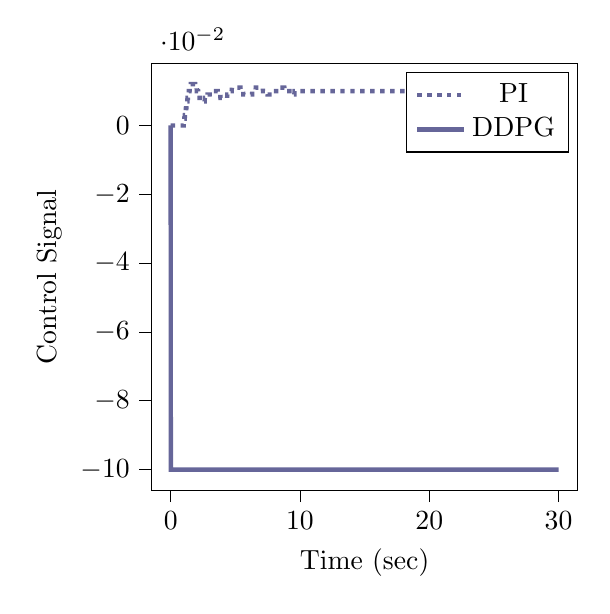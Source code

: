 % This file was created by tikzplotlib v0.9.1.
\begin{tikzpicture}

\definecolor{color0}{rgb}{0.122,0.467,0.706}
\definecolor{color1}{rgb}{1,0.498,0.055}

\begin{axis}[
compat=newest,
tick align=outside,
tick pos=left,
x grid style={white!69.02!black},
xmin=-1.5, xmax=31.5,
xtick style={color=black},
y grid style={white!69.02!black},
ymin=-0.106, ymax=0.018,
ytick style={color=black},
%yticklabel style={
%        /pgf/number format/.cd,
%        	fixed,
%        	fixed zerofill,
%         	precision=3,
%        /tikz/.cd
%},
scaled y ticks=true,
scaled y ticks=base 10:2,
width=7cm,
height=7cm,
xlabel=Time (sec),
ylabel=Control Signal
]
\addplot [ultra thick, blue!20!gray, dotted]
table {%
0 0
0.01 0
0.02 0
0.03 0
0.04 0
0.05 0
0.06 0
0.07 0
0.08 0
0.09 0
0.1 0
0.11 0
0.12 0
0.13 0
0.14 0
0.15 0
0.16 0
0.17 0
0.18 0
0.19 0
0.2 0
0.21 0
0.22 0
0.23 0
0.24 0
0.25 0
0.26 0
0.27 0
0.28 0
0.29 0
0.3 0
0.31 0
0.32 0
0.33 0
0.34 0
0.35 0
0.36 0
0.37 0
0.38 0
0.39 0
0.4 0
0.41 0
0.42 0
0.43 0
0.44 0
0.45 0
0.46 0
0.47 0
0.48 0
0.49 0
0.5 0
0.51 0
0.52 0
0.53 0
0.54 0
0.55 0
0.56 0
0.57 0
0.58 0
0.59 0
0.6 0
0.61 0
0.62 0
0.63 0
0.64 0
0.65 0
0.66 0
0.67 0
0.68 0
0.69 0
0.7 0
0.71 0
0.72 0
0.73 0
0.74 0
0.75 0
0.76 0
0.77 0
0.78 0
0.79 0
0.8 0
0.81 0
0.82 0
0.83 0
0.84 0
0.85 0
0.86 0
0.87 0
0.88 0
0.89 0
0.9 0
0.91 0
0.92 0
0.93 0
0.94 0
0.95 0
0.96 0
0.97 0
0.98 0
0.99 0
1 2.604e-10
1.01 0.0
1.02 0.001
1.03 0.001
1.04 0.001
1.05 0.001
1.06 0.002
1.07 0.002
1.08 0.002
1.09 0.002
1.1 0.003
1.11 0.003
1.12 0.003
1.13 0.003
1.14 0.004
1.15 0.004
1.16 0.004
1.17 0.004
1.18 0.005
1.19 0.005
1.2 0.005
1.21 0.005
1.22 0.006
1.23 0.006
1.24 0.006
1.25 0.006
1.26 0.007
1.27 0.007
1.28 0.007
1.29 0.007
1.3 0.008
1.31 0.008
1.32 0.008
1.33 0.008
1.34 0.008
1.35 0.009
1.36 0.009
1.37 0.009
1.38 0.009
1.39 0.009
1.4 0.01
1.41 0.01
1.42 0.01
1.43 0.01
1.44 0.01
1.45 0.01
1.46 0.01
1.47 0.011
1.48 0.011
1.49 0.011
1.5 0.011
1.51 0.011
1.52 0.011
1.53 0.011
1.54 0.011
1.55 0.012
1.56 0.012
1.57 0.012
1.58 0.012
1.59 0.012
1.6 0.012
1.61 0.012
1.62 0.012
1.63 0.012
1.64 0.012
1.65 0.012
1.66 0.012
1.67 0.012
1.68 0.012
1.69 0.012
1.7 0.012
1.71 0.012
1.72 0.012
1.73 0.012
1.74 0.012
1.75 0.012
1.76 0.012
1.77 0.012
1.78 0.012
1.79 0.012
1.8 0.012
1.81 0.012
1.82 0.012
1.83 0.012
1.84 0.012
1.85 0.012
1.86 0.012
1.87 0.012
1.88 0.012
1.89 0.012
1.9 0.011
1.91 0.011
1.92 0.011
1.93 0.011
1.94 0.011
1.95 0.011
1.96 0.011
1.97 0.011
1.98 0.011
1.99 0.011
2 0.011
2.01 0.011
2.02 0.01
2.03 0.01
2.04 0.01
2.05 0.01
2.06 0.01
2.07 0.01
2.08 0.01
2.09 0.01
2.1 0.01
2.11 0.01
2.12 0.01
2.13 0.009
2.14 0.009
2.15 0.009
2.16 0.009
2.17 0.009
2.18 0.009
2.19 0.009
2.2 0.009
2.21 0.009
2.22 0.009
2.23 0.009
2.24 0.008
2.25 0.008
2.26 0.008
2.27 0.008
2.28 0.008
2.29 0.008
2.3 0.008
2.31 0.008
2.32 0.008
2.33 0.008
2.34 0.008
2.35 0.008
2.36 0.008
2.37 0.008
2.38 0.008
2.39 0.008
2.4 0.008
2.41 0.008
2.42 0.007
2.43 0.007
2.44 0.007
2.45 0.007
2.46 0.007
2.47 0.007
2.48 0.007
2.49 0.007
2.5 0.007
2.51 0.007
2.52 0.007
2.53 0.007
2.54 0.007
2.55 0.007
2.56 0.007
2.57 0.007
2.58 0.007
2.59 0.007
2.6 0.007
2.61 0.007
2.62 0.007
2.63 0.007
2.64 0.008
2.65 0.008
2.66 0.008
2.67 0.008
2.68 0.008
2.69 0.008
2.7 0.008
2.71 0.008
2.72 0.008
2.73 0.008
2.74 0.008
2.75 0.008
2.76 0.008
2.77 0.008
2.78 0.008
2.79 0.008
2.8 0.008
2.81 0.008
2.82 0.008
2.83 0.008
2.84 0.008
2.85 0.009
2.86 0.009
2.87 0.009
2.88 0.009
2.89 0.009
2.9 0.009
2.91 0.009
2.92 0.009
2.93 0.009
2.94 0.009
2.95 0.009
2.96 0.009
2.97 0.009
2.98 0.009
2.99 0.009
3.0 0.009
3.01 0.009
3.02 0.01
3.03 0.01
3.04 0.01
3.05 0.01
3.06 0.01
3.07 0.01
3.08 0.01
3.09 0.01
3.1 0.01
3.11 0.01
3.12 0.01
3.13 0.01
3.14 0.01
3.15 0.01
3.16 0.01
3.17 0.01
3.18 0.01
3.19 0.01
3.2 0.01
3.21 0.01
3.22 0.01
3.23 0.01
3.24 0.01
3.25 0.01
3.26 0.01
3.27 0.01
3.28 0.01
3.29 0.01
3.3 0.01
3.31 0.01
3.32 0.01
3.33 0.01
3.34 0.01
3.35 0.01
3.36 0.01
3.37 0.01
3.38 0.01
3.39 0.01
3.4 0.01
3.41 0.01
3.42 0.01
3.43 0.01
3.44 0.01
3.45 0.01
3.46 0.01
3.47 0.01
3.48 0.01
3.49 0.01
3.5 0.01
3.51 0.01
3.52 0.01
3.53 0.01
3.54 0.01
3.55 0.01
3.56 0.01
3.57 0.01
3.58 0.01
3.59 0.01
3.6 0.01
3.61 0.01
3.62 0.01
3.63 0.01
3.64 0.01
3.65 0.009
3.66 0.009
3.67 0.009
3.68 0.009
3.69 0.009
3.7 0.009
3.71 0.009
3.72 0.009
3.73 0.009
3.74 0.009
3.75 0.009
3.76 0.009
3.77 0.009
3.78 0.009
3.79 0.009
3.8 0.009
3.81 0.009
3.82 0.009
3.83 0.009
3.84 0.009
3.85 0.008
3.86 0.008
3.87 0.008
3.88 0.008
3.89 0.008
3.9 0.008
3.91 0.008
3.92 0.008
3.93 0.008
3.94 0.008
3.95 0.008
3.96 0.008
3.97 0.008
3.98 0.008
3.99 0.008
4.0 0.008
4.01 0.008
4.02 0.008
4.03 0.008
4.04 0.008
4.05 0.008
4.06 0.008
4.07 0.008
4.08 0.008
4.09 0.008
4.1 0.008
4.11 0.008
4.12 0.008
4.13 0.008
4.14 0.008
4.15 0.008
4.16 0.008
4.17 0.008
4.18 0.008
4.19 0.008
4.2 0.008
4.21 0.008
4.22 0.008
4.23 0.008
4.24 0.008
4.25 0.008
4.26 0.008
4.27 0.008
4.28 0.008
4.29 0.008
4.3 0.008
4.31 0.008
4.32 0.008
4.33 0.008
4.34 0.008
4.35 0.008
4.36 0.008
4.37 0.008
4.38 0.009
4.39 0.009
4.4 0.009
4.41 0.009
4.42 0.009
4.43 0.009
4.44 0.009
4.45 0.009
4.46 0.009
4.47 0.009
4.48 0.009
4.49 0.009
4.5 0.009
4.51 0.009
4.52 0.009
4.53 0.009
4.54 0.009
4.55 0.009
4.56 0.01
4.57 0.01
4.58 0.01
4.59 0.01
4.6 0.01
4.61 0.01
4.62 0.01
4.63 0.01
4.64 0.01
4.65 0.01
4.66 0.01
4.67 0.01
4.68 0.01
4.69 0.01
4.7 0.01
4.71 0.01
4.72 0.01
4.73 0.011
4.74 0.011
4.75 0.011
4.76 0.011
4.77 0.011
4.78 0.011
4.79 0.011
4.8 0.011
4.81 0.011
4.82 0.011
4.83 0.011
4.84 0.011
4.85 0.011
4.86 0.011
4.87 0.011
4.88 0.011
4.89 0.011
4.9 0.011
4.91 0.011
4.92 0.011
4.93 0.011
4.94 0.011
4.95 0.011
4.96 0.011
4.97 0.011
4.98 0.011
4.99 0.011
5.0 0.011
5.01 0.011
5.02 0.011
5.03 0.011
5.04 0.011
5.05 0.011
5.06 0.011
5.07 0.011
5.08 0.011
5.09 0.011
5.1 0.011
5.11 0.011
5.12 0.011
5.13 0.011
5.14 0.011
5.15 0.011
5.16 0.011
5.17 0.011
5.18 0.011
5.19 0.011
5.2 0.011
5.21 0.011
5.22 0.011
5.23 0.011
5.24 0.011
5.25 0.011
5.26 0.011
5.27 0.011
5.28 0.011
5.29 0.011
5.3 0.011
5.31 0.011
5.32 0.011
5.33 0.011
5.34 0.011
5.35 0.011
5.36 0.011
5.37 0.011
5.38 0.011
5.39 0.011
5.4 0.011
5.41 0.01
5.42 0.01
5.43 0.01
5.44 0.01
5.45 0.01
5.46 0.01
5.47 0.01
5.48 0.01
5.49 0.01
5.5 0.01
5.51 0.01
5.52 0.01
5.53 0.01
5.54 0.01
5.55 0.01
5.56 0.01
5.57 0.01
5.58 0.01
5.59 0.01
5.6 0.01
5.61 0.01
5.62 0.009
5.63 0.009
5.64 0.009
5.65 0.009
5.66 0.009
5.67 0.009
5.68 0.009
5.69 0.009
5.7 0.009
5.71 0.009
5.72 0.009
5.73 0.009
5.74 0.009
5.75 0.009
5.76 0.009
5.77 0.009
5.78 0.009
5.79 0.009
5.8 0.009
5.81 0.009
5.82 0.009
5.83 0.009
5.84 0.009
5.85 0.009
5.86 0.009
5.87 0.009
5.88 0.009
5.89 0.009
5.9 0.009
5.91 0.009
5.92 0.009
5.93 0.009
5.94 0.009
5.95 0.009
5.96 0.009
5.97 0.009
5.98 0.009
5.99 0.009
6.0 0.009
6.01 0.009
6.02 0.009
6.03 0.009
6.04 0.009
6.05 0.009
6.06 0.009
6.07 0.009
6.08 0.009
6.09 0.009
6.1 0.009
6.11 0.009
6.12 0.009
6.13 0.009
6.14 0.009
6.15 0.009
6.16 0.009
6.17 0.009
6.18 0.009
6.19 0.009
6.2 0.009
6.21 0.009
6.22 0.009
6.23 0.009
6.24 0.009
6.25 0.009
6.26 0.009
6.27 0.009
6.28 0.009
6.29 0.009
6.3 0.009
6.31 0.01
6.32 0.01
6.33 0.01
6.34 0.01
6.35 0.01
6.36 0.01
6.37 0.01
6.38 0.01
6.39 0.01
6.4 0.01
6.41 0.01
6.42 0.01
6.43 0.01
6.44 0.01
6.45 0.01
6.46 0.01
6.47 0.01
6.48 0.01
6.49 0.01
6.5 0.01
6.51 0.01
6.52 0.01
6.53 0.01
6.54 0.01
6.55 0.01
6.56 0.01
6.57 0.01
6.58 0.011
6.59 0.011
6.6 0.011
6.61 0.011
6.62 0.011
6.63 0.011
6.64 0.011
6.65 0.011
6.66 0.011
6.67 0.011
6.68 0.011
6.69 0.011
6.7 0.011
6.71 0.011
6.72 0.011
6.73 0.011
6.74 0.011
6.75 0.011
6.76 0.011
6.77 0.011
6.78 0.011
6.79 0.011
6.8 0.011
6.81 0.011
6.82 0.011
6.83 0.011
6.84 0.011
6.85 0.011
6.86 0.011
6.87 0.011
6.88 0.011
6.89 0.011
6.9 0.011
6.91 0.011
6.92 0.011
6.93 0.011
6.94 0.011
6.95 0.011
6.96 0.011
6.97 0.011
6.98 0.011
6.99 0.011
7.0 0.011
7.01 0.011
7.02 0.011
7.03 0.011
7.04 0.011
7.05 0.011
7.06 0.011
7.07 0.011
7.08 0.011
7.09 0.011
7.1 0.011
7.11 0.011
7.12 0.011
7.13 0.011
7.14 0.01
7.15 0.01
7.16 0.01
7.17 0.01
7.18 0.01
7.19 0.01
7.2 0.01
7.21 0.01
7.22 0.01
7.23 0.01
7.24 0.01
7.25 0.01
7.26 0.01
7.27 0.01
7.28 0.01
7.29 0.01
7.3 0.01
7.31 0.01
7.32 0.01
7.33 0.01
7.34 0.01
7.35 0.01
7.36 0.01
7.37 0.01
7.38 0.01
7.39 0.01
7.4 0.01
7.41 0.01
7.42 0.01
7.43 0.01
7.44 0.01
7.45 0.01
7.46 0.01
7.47 0.01
7.48 0.01
7.49 0.009
7.5 0.009
7.51 0.009
7.52 0.009
7.53 0.009
7.54 0.009
7.55 0.009
7.56 0.009
7.57 0.009
7.58 0.009
7.59 0.009
7.6 0.009
7.61 0.009
7.62 0.009
7.63 0.009
7.64 0.009
7.65 0.009
7.66 0.009
7.67 0.009
7.68 0.009
7.69 0.009
7.7 0.009
7.71 0.009
7.72 0.009
7.73 0.009
7.74 0.009
7.75 0.009
7.76 0.009
7.77 0.009
7.78 0.009
7.79 0.009
7.8 0.009
7.81 0.009
7.82 0.009
7.83 0.009
7.84 0.009
7.85 0.009
7.86 0.009
7.87 0.009
7.88 0.009
7.89 0.009
7.9 0.009
7.91 0.009
7.92 0.009
7.93 0.009
7.94 0.009
7.95 0.009
7.96 0.009
7.97 0.01
7.98 0.01
7.99 0.01
8.0 0.01
8.01 0.01
8.02 0.01
8.03 0.01
8.04 0.01
8.05 0.01
8.06 0.01
8.07 0.01
8.08 0.01
8.09 0.01
8.1 0.01
8.11 0.01
8.12 0.01
8.13 0.01
8.14 0.01
8.15 0.01
8.16 0.01
8.17 0.01
8.18 0.01
8.19 0.01
8.2 0.01
8.21 0.01
8.22 0.01
8.23 0.01
8.24 0.01
8.25 0.01
8.26 0.01
8.27 0.01
8.28 0.01
8.29 0.01
8.3 0.01
8.31 0.01
8.32 0.01
8.33 0.01
8.34 0.01
8.35 0.01
8.36 0.01
8.37 0.01
8.38 0.01
8.39 0.01
8.4 0.01
8.41 0.01
8.42 0.01
8.43 0.011
8.44 0.011
8.45 0.011
8.46 0.011
8.47 0.011
8.48 0.011
8.49 0.011
8.5 0.011
8.51 0.011
8.52 0.011
8.53 0.011
8.54 0.011
8.55 0.011
8.56 0.011
8.57 0.011
8.58 0.011
8.59 0.011
8.6 0.011
8.61 0.011
8.62 0.011
8.63 0.011
8.64 0.011
8.65 0.011
8.66 0.011
8.67 0.011
8.68 0.011
8.69 0.011
8.7 0.011
8.71 0.011
8.72 0.011
8.73 0.011
8.74 0.011
8.75 0.011
8.76 0.011
8.77 0.011
8.78 0.011
8.79 0.011
8.8 0.01
8.81 0.01
8.82 0.01
8.83 0.01
8.84 0.01
8.85 0.01
8.86 0.01
8.87 0.01
8.88 0.01
8.89 0.01
8.9 0.01
8.91 0.01
8.92 0.01
8.93 0.01
8.94 0.01
8.95 0.01
8.96 0.01
8.97 0.01
8.98 0.01
8.99 0.01
9.0 0.01
9.01 0.01
9.02 0.01
9.03 0.01
9.04 0.01
9.05 0.01
9.06 0.01
9.07 0.01
9.08 0.01
9.09 0.01
9.1 0.01
9.11 0.01
9.12 0.01
9.13 0.01
9.14 0.01
9.15 0.01
9.16 0.01
9.17 0.01
9.18 0.01
9.19 0.01
9.2 0.01
9.21 0.01
9.22 0.01
9.23 0.01
9.24 0.01
9.25 0.01
9.26 0.01
9.27 0.01
9.28 0.01
9.29 0.01
9.3 0.01
9.31 0.01
9.32 0.01
9.33 0.01
9.34 0.01
9.35 0.01
9.36 0.01
9.37 0.01
9.38 0.01
9.39 0.01
9.4 0.01
9.41 0.009
9.42 0.009
9.43 0.009
9.44 0.009
9.45 0.009
9.46 0.009
9.47 0.009
9.48 0.009
9.49 0.009
9.5 0.009
9.51 0.009
9.52 0.009
9.53 0.009
9.54 0.009
9.55 0.009
9.56 0.009
9.57 0.009
9.58 0.01
9.59 0.01
9.6 0.01
9.61 0.01
9.62 0.01
9.63 0.01
9.64 0.01
9.65 0.01
9.66 0.01
9.67 0.01
9.68 0.01
9.69 0.01
9.7 0.01
9.71 0.01
9.72 0.01
9.73 0.01
9.74 0.01
9.75 0.01
9.76 0.01
9.77 0.01
9.78 0.01
9.79 0.01
9.8 0.01
9.81 0.01
9.82 0.01
9.83 0.01
9.84 0.01
9.85 0.01
9.86 0.01
9.87 0.01
9.88 0.01
9.89 0.01
9.9 0.01
9.91 0.01
9.92 0.01
9.93 0.01
9.94 0.01
9.95 0.01
9.96 0.01
9.97 0.01
9.98 0.01
9.99 0.01
10.0 0.01
10.01 0.01
10.02 0.01
10.03 0.01
10.04 0.01
10.05 0.01
10.06 0.01
10.07 0.01
10.08 0.01
10.09 0.01
10.1 0.01
10.11 0.01
10.12 0.01
10.13 0.01
10.14 0.01
10.15 0.01
10.16 0.01
10.17 0.01
10.18 0.01
10.19 0.01
10.2 0.01
10.21 0.01
10.22 0.01
10.23 0.01
10.24 0.01
10.25 0.01
10.26 0.01
10.27 0.01
10.28 0.01
10.29 0.01
10.3 0.01
10.31 0.01
10.32 0.01
10.33 0.01
10.34 0.01
10.35 0.01
10.36 0.01
10.37 0.01
10.38 0.01
10.39 0.01
10.4 0.01
10.41 0.01
10.42 0.01
10.43 0.01
10.44 0.01
10.45 0.01
10.46 0.01
10.47 0.01
10.48 0.01
10.49 0.01
10.5 0.01
10.51 0.01
10.52 0.01
10.53 0.01
10.54 0.01
10.55 0.01
10.56 0.01
10.57 0.01
10.58 0.01
10.59 0.01
10.6 0.01
10.61 0.01
10.62 0.01
10.63 0.01
10.64 0.01
10.65 0.01
10.66 0.01
10.67 0.01
10.68 0.01
10.69 0.01
10.7 0.01
10.71 0.01
10.72 0.01
10.73 0.01
10.74 0.01
10.75 0.01
10.76 0.01
10.77 0.01
10.78 0.01
10.79 0.01
10.8 0.01
10.81 0.01
10.82 0.01
10.83 0.01
10.84 0.01
10.85 0.01
10.86 0.01
10.87 0.01
10.88 0.01
10.89 0.01
10.9 0.01
10.91 0.01
10.92 0.01
10.93 0.01
10.94 0.01
10.95 0.01
10.96 0.01
10.97 0.01
10.98 0.01
10.99 0.01
11.0 0.01
11.01 0.01
11.02 0.01
11.03 0.01
11.04 0.01
11.05 0.01
11.06 0.01
11.07 0.01
11.08 0.01
11.09 0.01
11.1 0.01
11.11 0.01
11.12 0.01
11.13 0.01
11.14 0.01
11.15 0.01
11.16 0.01
11.17 0.01
11.18 0.01
11.19 0.01
11.2 0.01
11.21 0.01
11.22 0.01
11.23 0.01
11.24 0.01
11.25 0.01
11.26 0.01
11.27 0.01
11.28 0.01
11.29 0.01
11.3 0.01
11.31 0.01
11.32 0.01
11.33 0.01
11.34 0.01
11.35 0.01
11.36 0.01
11.37 0.01
11.38 0.01
11.39 0.01
11.4 0.01
11.41 0.01
11.42 0.01
11.43 0.01
11.44 0.01
11.45 0.01
11.46 0.01
11.47 0.01
11.48 0.01
11.49 0.01
11.5 0.01
11.51 0.01
11.52 0.01
11.53 0.01
11.54 0.01
11.55 0.01
11.56 0.01
11.57 0.01
11.58 0.01
11.59 0.01
11.6 0.01
11.61 0.01
11.62 0.01
11.63 0.01
11.64 0.01
11.65 0.01
11.66 0.01
11.67 0.01
11.68 0.01
11.69 0.01
11.7 0.01
11.71 0.01
11.72 0.01
11.73 0.01
11.74 0.01
11.75 0.01
11.76 0.01
11.77 0.01
11.78 0.01
11.79 0.01
11.8 0.01
11.81 0.01
11.82 0.01
11.83 0.01
11.84 0.01
11.85 0.01
11.86 0.01
11.87 0.01
11.88 0.01
11.89 0.01
11.9 0.01
11.91 0.01
11.92 0.01
11.93 0.01
11.94 0.01
11.95 0.01
11.96 0.01
11.97 0.01
11.98 0.01
11.99 0.01
12.0 0.01
12.01 0.01
12.02 0.01
12.03 0.01
12.04 0.01
12.05 0.01
12.06 0.01
12.07 0.01
12.08 0.01
12.09 0.01
12.1 0.01
12.11 0.01
12.12 0.01
12.13 0.01
12.14 0.01
12.15 0.01
12.16 0.01
12.17 0.01
12.18 0.01
12.19 0.01
12.2 0.01
12.21 0.01
12.22 0.01
12.23 0.01
12.24 0.01
12.25 0.01
12.26 0.01
12.27 0.01
12.28 0.01
12.29 0.01
12.3 0.01
12.31 0.01
12.32 0.01
12.33 0.01
12.34 0.01
12.35 0.01
12.36 0.01
12.37 0.01
12.38 0.01
12.39 0.01
12.4 0.01
12.41 0.01
12.42 0.01
12.43 0.01
12.44 0.01
12.45 0.01
12.46 0.01
12.47 0.01
12.48 0.01
12.49 0.01
12.5 0.01
12.51 0.01
12.52 0.01
12.53 0.01
12.54 0.01
12.55 0.01
12.56 0.01
12.57 0.01
12.58 0.01
12.59 0.01
12.6 0.01
12.61 0.01
12.62 0.01
12.63 0.01
12.64 0.01
12.65 0.01
12.66 0.01
12.67 0.01
12.68 0.01
12.69 0.01
12.7 0.01
12.71 0.01
12.72 0.01
12.73 0.01
12.74 0.01
12.75 0.01
12.76 0.01
12.77 0.01
12.78 0.01
12.79 0.01
12.8 0.01
12.81 0.01
12.82 0.01
12.83 0.01
12.84 0.01
12.85 0.01
12.86 0.01
12.87 0.01
12.88 0.01
12.89 0.01
12.9 0.01
12.91 0.01
12.92 0.01
12.93 0.01
12.94 0.01
12.95 0.01
12.96 0.01
12.97 0.01
12.98 0.01
12.99 0.01
13.0 0.01
13.01 0.01
13.02 0.01
13.03 0.01
13.04 0.01
13.05 0.01
13.06 0.01
13.07 0.01
13.08 0.01
13.09 0.01
13.1 0.01
13.11 0.01
13.12 0.01
13.13 0.01
13.14 0.01
13.15 0.01
13.16 0.01
13.17 0.01
13.18 0.01
13.19 0.01
13.2 0.01
13.21 0.01
13.22 0.01
13.23 0.01
13.24 0.01
13.25 0.01
13.26 0.01
13.27 0.01
13.28 0.01
13.29 0.01
13.3 0.01
13.31 0.01
13.32 0.01
13.33 0.01
13.34 0.01
13.35 0.01
13.36 0.01
13.37 0.01
13.38 0.01
13.39 0.01
13.4 0.01
13.41 0.01
13.42 0.01
13.43 0.01
13.44 0.01
13.45 0.01
13.46 0.01
13.47 0.01
13.48 0.01
13.49 0.01
13.5 0.01
13.51 0.01
13.52 0.01
13.53 0.01
13.54 0.01
13.55 0.01
13.56 0.01
13.57 0.01
13.58 0.01
13.59 0.01
13.6 0.01
13.61 0.01
13.62 0.01
13.63 0.01
13.64 0.01
13.65 0.01
13.66 0.01
13.67 0.01
13.68 0.01
13.69 0.01
13.7 0.01
13.71 0.01
13.72 0.01
13.73 0.01
13.74 0.01
13.75 0.01
13.76 0.01
13.77 0.01
13.78 0.01
13.79 0.01
13.8 0.01
13.81 0.01
13.82 0.01
13.83 0.01
13.84 0.01
13.85 0.01
13.86 0.01
13.87 0.01
13.88 0.01
13.89 0.01
13.9 0.01
13.91 0.01
13.92 0.01
13.93 0.01
13.94 0.01
13.95 0.01
13.96 0.01
13.97 0.01
13.98 0.01
13.99 0.01
14.0 0.01
14.01 0.01
14.02 0.01
14.03 0.01
14.04 0.01
14.05 0.01
14.06 0.01
14.07 0.01
14.08 0.01
14.09 0.01
14.1 0.01
14.11 0.01
14.12 0.01
14.13 0.01
14.14 0.01
14.15 0.01
14.16 0.01
14.17 0.01
14.18 0.01
14.19 0.01
14.2 0.01
14.21 0.01
14.22 0.01
14.23 0.01
14.24 0.01
14.25 0.01
14.26 0.01
14.27 0.01
14.28 0.01
14.29 0.01
14.3 0.01
14.31 0.01
14.32 0.01
14.33 0.01
14.34 0.01
14.35 0.01
14.36 0.01
14.37 0.01
14.38 0.01
14.39 0.01
14.4 0.01
14.41 0.01
14.42 0.01
14.43 0.01
14.44 0.01
14.45 0.01
14.46 0.01
14.47 0.01
14.48 0.01
14.49 0.01
14.5 0.01
14.51 0.01
14.52 0.01
14.53 0.01
14.54 0.01
14.55 0.01
14.56 0.01
14.57 0.01
14.58 0.01
14.59 0.01
14.6 0.01
14.61 0.01
14.62 0.01
14.63 0.01
14.64 0.01
14.65 0.01
14.66 0.01
14.67 0.01
14.68 0.01
14.69 0.01
14.7 0.01
14.71 0.01
14.72 0.01
14.73 0.01
14.74 0.01
14.75 0.01
14.76 0.01
14.77 0.01
14.78 0.01
14.79 0.01
14.8 0.01
14.81 0.01
14.82 0.01
14.83 0.01
14.84 0.01
14.85 0.01
14.86 0.01
14.87 0.01
14.88 0.01
14.89 0.01
14.9 0.01
14.91 0.01
14.92 0.01
14.93 0.01
14.94 0.01
14.95 0.01
14.96 0.01
14.97 0.01
14.98 0.01
14.99 0.01
15.0 0.01
15.01 0.01
15.02 0.01
15.03 0.01
15.04 0.01
15.05 0.01
15.06 0.01
15.07 0.01
15.08 0.01
15.09 0.01
15.1 0.01
15.11 0.01
15.12 0.01
15.13 0.01
15.14 0.01
15.15 0.01
15.16 0.01
15.17 0.01
15.18 0.01
15.19 0.01
15.2 0.01
15.21 0.01
15.22 0.01
15.23 0.01
15.24 0.01
15.25 0.01
15.26 0.01
15.27 0.01
15.28 0.01
15.29 0.01
15.3 0.01
15.31 0.01
15.32 0.01
15.33 0.01
15.34 0.01
15.35 0.01
15.36 0.01
15.37 0.01
15.38 0.01
15.39 0.01
15.4 0.01
15.41 0.01
15.42 0.01
15.43 0.01
15.44 0.01
15.45 0.01
15.46 0.01
15.47 0.01
15.48 0.01
15.49 0.01
15.5 0.01
15.51 0.01
15.52 0.01
15.53 0.01
15.54 0.01
15.55 0.01
15.56 0.01
15.57 0.01
15.58 0.01
15.59 0.01
15.6 0.01
15.61 0.01
15.62 0.01
15.63 0.01
15.64 0.01
15.65 0.01
15.66 0.01
15.67 0.01
15.68 0.01
15.69 0.01
15.7 0.01
15.71 0.01
15.72 0.01
15.73 0.01
15.74 0.01
15.75 0.01
15.76 0.01
15.77 0.01
15.78 0.01
15.79 0.01
15.8 0.01
15.81 0.01
15.82 0.01
15.83 0.01
15.84 0.01
15.85 0.01
15.86 0.01
15.87 0.01
15.88 0.01
15.89 0.01
15.9 0.01
15.91 0.01
15.92 0.01
15.93 0.01
15.94 0.01
15.95 0.01
15.96 0.01
15.97 0.01
15.98 0.01
15.99 0.01
16.0 0.01
16.01 0.01
16.02 0.01
16.03 0.01
16.04 0.01
16.05 0.01
16.06 0.01
16.07 0.01
16.08 0.01
16.09 0.01
16.1 0.01
16.11 0.01
16.12 0.01
16.13 0.01
16.14 0.01
16.15 0.01
16.16 0.01
16.17 0.01
16.18 0.01
16.19 0.01
16.2 0.01
16.21 0.01
16.22 0.01
16.23 0.01
16.24 0.01
16.25 0.01
16.26 0.01
16.27 0.01
16.28 0.01
16.29 0.01
16.3 0.01
16.31 0.01
16.32 0.01
16.33 0.01
16.34 0.01
16.35 0.01
16.36 0.01
16.37 0.01
16.38 0.01
16.39 0.01
16.4 0.01
16.41 0.01
16.42 0.01
16.43 0.01
16.44 0.01
16.45 0.01
16.46 0.01
16.47 0.01
16.48 0.01
16.49 0.01
16.5 0.01
16.51 0.01
16.52 0.01
16.53 0.01
16.54 0.01
16.55 0.01
16.56 0.01
16.57 0.01
16.58 0.01
16.59 0.01
16.6 0.01
16.61 0.01
16.62 0.01
16.63 0.01
16.64 0.01
16.65 0.01
16.66 0.01
16.67 0.01
16.68 0.01
16.69 0.01
16.7 0.01
16.71 0.01
16.72 0.01
16.73 0.01
16.74 0.01
16.75 0.01
16.76 0.01
16.77 0.01
16.78 0.01
16.79 0.01
16.8 0.01
16.81 0.01
16.82 0.01
16.83 0.01
16.84 0.01
16.85 0.01
16.86 0.01
16.87 0.01
16.88 0.01
16.89 0.01
16.9 0.01
16.91 0.01
16.92 0.01
16.93 0.01
16.94 0.01
16.95 0.01
16.96 0.01
16.97 0.01
16.98 0.01
16.99 0.01
17.0 0.01
17.01 0.01
17.02 0.01
17.03 0.01
17.04 0.01
17.05 0.01
17.06 0.01
17.07 0.01
17.08 0.01
17.09 0.01
17.1 0.01
17.11 0.01
17.12 0.01
17.13 0.01
17.14 0.01
17.15 0.01
17.16 0.01
17.17 0.01
17.18 0.01
17.19 0.01
17.2 0.01
17.21 0.01
17.22 0.01
17.23 0.01
17.24 0.01
17.25 0.01
17.26 0.01
17.27 0.01
17.28 0.01
17.29 0.01
17.3 0.01
17.31 0.01
17.32 0.01
17.33 0.01
17.34 0.01
17.35 0.01
17.36 0.01
17.37 0.01
17.38 0.01
17.39 0.01
17.4 0.01
17.41 0.01
17.42 0.01
17.43 0.01
17.44 0.01
17.45 0.01
17.46 0.01
17.47 0.01
17.48 0.01
17.49 0.01
17.5 0.01
17.51 0.01
17.52 0.01
17.53 0.01
17.54 0.01
17.55 0.01
17.56 0.01
17.57 0.01
17.58 0.01
17.59 0.01
17.6 0.01
17.61 0.01
17.62 0.01
17.63 0.01
17.64 0.01
17.65 0.01
17.66 0.01
17.67 0.01
17.68 0.01
17.69 0.01
17.7 0.01
17.71 0.01
17.72 0.01
17.73 0.01
17.74 0.01
17.75 0.01
17.76 0.01
17.77 0.01
17.78 0.01
17.79 0.01
17.8 0.01
17.81 0.01
17.82 0.01
17.83 0.01
17.84 0.01
17.85 0.01
17.86 0.01
17.87 0.01
17.88 0.01
17.89 0.01
17.9 0.01
17.91 0.01
17.92 0.01
17.93 0.01
17.94 0.01
17.95 0.01
17.96 0.01
17.97 0.01
17.98 0.01
17.99 0.01
18 0.01
18.01 0.01
18.02 0.01
18.03 0.01
18.04 0.01
18.05 0.01
18.06 0.01
18.07 0.01
18.08 0.01
18.09 0.01
18.1 0.01
18.11 0.01
18.12 0.01
18.13 0.01
18.14 0.01
18.15 0.01
18.16 0.01
18.17 0.01
18.18 0.01
18.19 0.01
18.2 0.01
18.21 0.01
18.22 0.01
18.23 0.01
18.24 0.01
18.25 0.01
18.26 0.01
18.27 0.01
18.28 0.01
18.29 0.01
18.3 0.01
18.31 0.01
18.32 0.01
18.33 0.01
18.34 0.01
18.35 0.01
18.36 0.01
18.37 0.01
18.38 0.01
18.39 0.01
18.4 0.01
18.41 0.01
18.42 0.01
18.43 0.01
18.44 0.01
18.45 0.01
18.46 0.01
18.47 0.01
18.48 0.01
18.49 0.01
18.5 0.01
18.51 0.01
18.52 0.01
18.53 0.01
18.54 0.01
18.55 0.01
18.56 0.01
18.57 0.01
18.58 0.01
18.59 0.01
18.6 0.01
18.61 0.01
18.62 0.01
18.63 0.01
18.64 0.01
18.65 0.01
18.66 0.01
18.67 0.01
18.68 0.01
18.69 0.01
18.7 0.01
18.71 0.01
18.72 0.01
18.73 0.01
18.74 0.01
18.75 0.01
18.76 0.01
18.77 0.01
18.78 0.01
18.79 0.01
18.8 0.01
18.81 0.01
18.82 0.01
18.83 0.01
18.84 0.01
18.85 0.01
18.86 0.01
18.87 0.01
18.88 0.01
18.89 0.01
18.9 0.01
18.91 0.01
18.92 0.01
18.93 0.01
18.94 0.01
18.95 0.01
18.96 0.01
18.97 0.01
18.98 0.01
18.99 0.01
19.0 0.01
19.01 0.01
19.02 0.01
19.03 0.01
19.04 0.01
19.05 0.01
19.06 0.01
19.07 0.01
19.08 0.01
19.09 0.01
19.1 0.01
19.11 0.01
19.12 0.01
19.13 0.01
19.14 0.01
19.15 0.01
19.16 0.01
19.17 0.01
19.18 0.01
19.19 0.01
19.2 0.01
19.21 0.01
19.22 0.01
19.23 0.01
19.24 0.01
19.25 0.01
19.26 0.01
19.27 0.01
19.28 0.01
19.29 0.01
19.3 0.01
19.31 0.01
19.32 0.01
19.33 0.01
19.34 0.01
19.35 0.01
19.36 0.01
19.37 0.01
19.38 0.01
19.39 0.01
19.4 0.01
19.41 0.01
19.42 0.01
19.43 0.01
19.44 0.01
19.45 0.01
19.46 0.01
19.47 0.01
19.48 0.01
19.49 0.01
19.5 0.01
19.51 0.01
19.52 0.01
19.53 0.01
19.54 0.01
19.55 0.01
19.56 0.01
19.57 0.01
19.58 0.01
19.59 0.01
19.6 0.01
19.61 0.01
19.62 0.01
19.63 0.01
19.64 0.01
19.65 0.01
19.66 0.01
19.67 0.01
19.68 0.01
19.69 0.01
19.7 0.01
19.71 0.01
19.72 0.01
19.73 0.01
19.74 0.01
19.75 0.01
19.76 0.01
19.77 0.01
19.78 0.01
19.79 0.01
19.8 0.01
19.81 0.01
19.82 0.01
19.83 0.01
19.84 0.01
19.85 0.01
19.86 0.01
19.87 0.01
19.88 0.01
19.89 0.01
19.9 0.01
19.91 0.01
19.92 0.01
19.93 0.01
19.94 0.01
19.95 0.01
19.96 0.01
19.97 0.01
19.98 0.01
19.99 0.01
20.0 0.01
20.01 0.01
20.02 0.01
20.03 0.01
20.04 0.01
20.05 0.01
20.06 0.01
20.07 0.01
20.08 0.01
20.09 0.01
20.1 0.01
20.11 0.01
20.12 0.01
20.13 0.01
20.14 0.01
20.15 0.01
20.16 0.01
20.17 0.01
20.18 0.01
20.19 0.01
20.2 0.01
20.21 0.01
20.22 0.01
20.23 0.01
20.24 0.01
20.25 0.01
20.26 0.01
20.27 0.01
20.28 0.01
20.29 0.01
20.3 0.01
20.31 0.01
20.32 0.01
20.33 0.01
20.34 0.01
20.35 0.01
20.36 0.01
20.37 0.01
20.38 0.01
20.39 0.01
20.4 0.01
20.41 0.01
20.42 0.01
20.43 0.01
20.44 0.01
20.45 0.01
20.46 0.01
20.47 0.01
20.48 0.01
20.49 0.01
20.5 0.01
20.51 0.01
20.52 0.01
20.53 0.01
20.54 0.01
20.55 0.01
20.56 0.01
20.57 0.01
20.58 0.01
20.59 0.01
20.6 0.01
20.61 0.01
20.62 0.01
20.63 0.01
20.64 0.01
20.65 0.01
20.66 0.01
20.67 0.01
20.68 0.01
20.69 0.01
20.7 0.01
20.71 0.01
20.72 0.01
20.73 0.01
20.74 0.01
20.75 0.01
20.76 0.01
20.77 0.01
20.78 0.01
20.79 0.01
20.8 0.01
20.81 0.01
20.82 0.01
20.83 0.01
20.84 0.01
20.85 0.01
20.86 0.01
20.87 0.01
20.88 0.01
20.89 0.01
20.9 0.01
20.91 0.01
20.92 0.01
20.93 0.01
20.94 0.01
20.95 0.01
20.96 0.01
20.97 0.01
20.98 0.01
20.99 0.01
21.0 0.01
21.01 0.01
21.02 0.01
21.03 0.01
21.04 0.01
21.05 0.01
21.06 0.01
21.07 0.01
21.08 0.01
21.09 0.01
21.1 0.01
21.11 0.01
21.12 0.01
21.13 0.01
21.14 0.01
21.15 0.01
21.16 0.01
21.17 0.01
21.18 0.01
21.19 0.01
21.2 0.01
21.21 0.01
21.22 0.01
21.23 0.01
21.24 0.01
21.25 0.01
21.26 0.01
21.27 0.01
21.28 0.01
21.29 0.01
21.3 0.01
21.31 0.01
21.32 0.01
21.33 0.01
21.34 0.01
21.35 0.01
21.36 0.01
21.37 0.01
21.38 0.01
21.39 0.01
21.4 0.01
21.41 0.01
21.42 0.01
21.43 0.01
21.44 0.01
21.45 0.01
21.46 0.01
21.47 0.01
21.48 0.01
21.49 0.01
21.5 0.01
21.51 0.01
21.52 0.01
21.53 0.01
21.54 0.01
21.55 0.01
21.56 0.01
21.57 0.01
21.58 0.01
21.59 0.01
21.6 0.01
21.61 0.01
21.62 0.01
21.63 0.01
21.64 0.01
21.65 0.01
21.66 0.01
21.67 0.01
21.68 0.01
21.69 0.01
21.7 0.01
21.71 0.01
21.72 0.01
21.73 0.01
21.74 0.01
21.75 0.01
21.76 0.01
21.77 0.01
21.78 0.01
21.79 0.01
21.8 0.01
21.81 0.01
21.82 0.01
21.83 0.01
21.84 0.01
21.85 0.01
21.86 0.01
21.87 0.01
21.88 0.01
21.89 0.01
21.9 0.01
21.91 0.01
21.92 0.01
21.93 0.01
21.94 0.01
21.95 0.01
21.96 0.01
21.97 0.01
21.98 0.01
21.99 0.01
22.0 0.01
22.01 0.01
22.02 0.01
22.03 0.01
22.04 0.01
22.05 0.01
22.06 0.01
22.07 0.01
22.08 0.01
22.09 0.01
22.1 0.01
22.11 0.01
22.12 0.01
22.13 0.01
22.14 0.01
22.15 0.01
22.16 0.01
22.17 0.01
22.18 0.01
22.19 0.01
22.2 0.01
22.21 0.01
22.22 0.01
22.23 0.01
22.24 0.01
22.25 0.01
22.26 0.01
22.27 0.01
22.28 0.01
22.29 0.01
22.3 0.01
22.31 0.01
22.32 0.01
22.33 0.01
22.34 0.01
22.35 0.01
22.36 0.01
22.37 0.01
22.38 0.01
22.39 0.01
22.4 0.01
22.41 0.01
22.42 0.01
22.43 0.01
22.44 0.01
22.45 0.01
22.46 0.01
22.47 0.01
22.48 0.01
22.49 0.01
22.5 0.01
22.51 0.01
22.52 0.01
22.53 0.01
22.54 0.01
22.55 0.01
22.56 0.01
22.57 0.01
22.58 0.01
22.59 0.01
22.6 0.01
22.61 0.01
22.62 0.01
22.63 0.01
22.64 0.01
22.65 0.01
22.66 0.01
22.67 0.01
22.68 0.01
22.69 0.01
22.7 0.01
22.71 0.01
22.72 0.01
22.73 0.01
22.74 0.01
22.75 0.01
22.76 0.01
22.77 0.01
22.78 0.01
22.79 0.01
22.8 0.01
22.81 0.01
22.82 0.01
22.83 0.01
22.84 0.01
22.85 0.01
22.86 0.01
22.87 0.01
22.88 0.01
22.89 0.01
22.9 0.01
22.91 0.01
22.92 0.01
22.93 0.01
22.94 0.01
22.95 0.01
22.96 0.01
22.97 0.01
22.98 0.01
22.99 0.01
23.0 0.01
23.01 0.01
23.02 0.01
23.03 0.01
23.04 0.01
23.05 0.01
23.06 0.01
23.07 0.01
23.08 0.01
23.09 0.01
23.1 0.01
23.11 0.01
23.12 0.01
23.13 0.01
23.14 0.01
23.15 0.01
23.16 0.01
23.17 0.01
23.18 0.01
23.19 0.01
23.2 0.01
23.21 0.01
23.22 0.01
23.23 0.01
23.24 0.01
23.25 0.01
23.26 0.01
23.27 0.01
23.28 0.01
23.29 0.01
23.3 0.01
23.31 0.01
23.32 0.01
23.33 0.01
23.34 0.01
23.35 0.01
23.36 0.01
23.37 0.01
23.38 0.01
23.39 0.01
23.4 0.01
23.41 0.01
23.42 0.01
23.43 0.01
23.44 0.01
23.45 0.01
23.46 0.01
23.47 0.01
23.48 0.01
23.49 0.01
23.5 0.01
23.51 0.01
23.52 0.01
23.53 0.01
23.54 0.01
23.55 0.01
23.56 0.01
23.57 0.01
23.58 0.01
23.59 0.01
23.6 0.01
23.61 0.01
23.62 0.01
23.63 0.01
23.64 0.01
23.65 0.01
23.66 0.01
23.67 0.01
23.68 0.01
23.69 0.01
23.7 0.01
23.71 0.01
23.72 0.01
23.73 0.01
23.74 0.01
23.75 0.01
23.76 0.01
23.77 0.01
23.78 0.01
23.79 0.01
23.8 0.01
23.81 0.01
23.82 0.01
23.83 0.01
23.84 0.01
23.85 0.01
23.86 0.01
23.87 0.01
23.88 0.01
23.89 0.01
23.9 0.01
23.91 0.01
23.92 0.01
23.93 0.01
23.94 0.01
23.95 0.01
23.96 0.01
23.97 0.01
23.98 0.01
23.99 0.01
24.0 0.01
24.01 0.01
24.02 0.01
24.03 0.01
24.04 0.01
24.05 0.01
24.06 0.01
24.07 0.01
24.08 0.01
24.09 0.01
24.1 0.01
24.11 0.01
24.12 0.01
24.13 0.01
24.14 0.01
24.15 0.01
24.16 0.01
24.17 0.01
24.18 0.01
24.19 0.01
24.2 0.01
24.21 0.01
24.22 0.01
24.23 0.01
24.24 0.01
24.25 0.01
24.26 0.01
24.27 0.01
24.28 0.01
24.29 0.01
24.3 0.01
24.31 0.01
24.32 0.01
24.33 0.01
24.34 0.01
24.35 0.01
24.36 0.01
24.37 0.01
24.38 0.01
24.39 0.01
24.4 0.01
24.41 0.01
24.42 0.01
24.43 0.01
24.44 0.01
24.45 0.01
24.46 0.01
24.47 0.01
24.48 0.01
24.49 0.01
24.5 0.01
24.51 0.01
24.52 0.01
24.53 0.01
24.54 0.01
24.55 0.01
24.56 0.01
24.57 0.01
24.58 0.01
24.59 0.01
24.6 0.01
24.61 0.01
24.62 0.01
24.63 0.01
24.64 0.01
24.65 0.01
24.66 0.01
24.67 0.01
24.68 0.01
24.69 0.01
24.7 0.01
24.71 0.01
24.72 0.01
24.73 0.01
24.74 0.01
24.75 0.01
24.76 0.01
24.77 0.01
24.78 0.01
24.79 0.01
24.8 0.01
24.81 0.01
24.82 0.01
24.83 0.01
24.84 0.01
24.85 0.01
24.86 0.01
24.87 0.01
24.88 0.01
24.89 0.01
24.9 0.01
24.91 0.01
24.92 0.01
24.93 0.01
24.94 0.01
24.95 0.01
24.96 0.01
24.97 0.01
24.98 0.01
24.99 0.01
25.0 0.01
25.01 0.01
25.02 0.01
25.03 0.01
25.04 0.01
25.05 0.01
25.06 0.01
25.07 0.01
25.08 0.01
25.09 0.01
25.1 0.01
25.11 0.01
25.12 0.01
25.13 0.01
25.14 0.01
25.15 0.01
25.16 0.01
25.17 0.01
25.18 0.01
25.19 0.01
25.2 0.01
25.21 0.01
25.22 0.01
25.23 0.01
25.24 0.01
25.25 0.01
25.26 0.01
25.27 0.01
25.28 0.01
25.29 0.01
25.3 0.01
25.31 0.01
25.32 0.01
25.33 0.01
25.34 0.01
25.35 0.01
25.36 0.01
25.37 0.01
25.38 0.01
25.39 0.01
25.4 0.01
25.41 0.01
25.42 0.01
25.43 0.01
25.44 0.01
25.45 0.01
25.46 0.01
25.47 0.01
25.48 0.01
25.49 0.01
25.5 0.01
25.51 0.01
25.52 0.01
25.53 0.01
25.54 0.01
25.55 0.01
25.56 0.01
25.57 0.01
25.58 0.01
25.59 0.01
25.6 0.01
25.61 0.01
25.62 0.01
25.63 0.01
25.64 0.01
25.65 0.01
25.66 0.01
25.67 0.01
25.68 0.01
25.69 0.01
25.7 0.01
25.71 0.01
25.72 0.01
25.73 0.01
25.74 0.01
25.75 0.01
25.76 0.01
25.77 0.01
25.78 0.01
25.79 0.01
25.8 0.01
25.81 0.01
25.82 0.01
25.83 0.01
25.84 0.01
25.85 0.01
25.86 0.01
25.87 0.01
25.88 0.01
25.89 0.01
25.9 0.01
25.91 0.01
25.92 0.01
25.93 0.01
25.94 0.01
25.95 0.01
25.96 0.01
25.97 0.01
25.98 0.01
25.99 0.01
26.0 0.01
26.01 0.01
26.02 0.01
26.03 0.01
26.04 0.01
26.05 0.01
26.06 0.01
26.07 0.01
26.08 0.01
26.09 0.01
26.1 0.01
26.11 0.01
26.12 0.01
26.13 0.01
26.14 0.01
26.15 0.01
26.16 0.01
26.17 0.01
26.18 0.01
26.19 0.01
26.2 0.01
26.21 0.01
26.22 0.01
26.23 0.01
26.24 0.01
26.25 0.01
26.26 0.01
26.27 0.01
26.28 0.01
26.29 0.01
26.3 0.01
26.31 0.01
26.32 0.01
26.33 0.01
26.34 0.01
26.35 0.01
26.36 0.01
26.37 0.01
26.38 0.01
26.39 0.01
26.4 0.01
26.41 0.01
26.42 0.01
26.43 0.01
26.44 0.01
26.45 0.01
26.46 0.01
26.47 0.01
26.48 0.01
26.49 0.01
26.5 0.01
26.51 0.01
26.52 0.01
26.53 0.01
26.54 0.01
26.55 0.01
26.56 0.01
26.57 0.01
26.58 0.01
26.59 0.01
26.6 0.01
26.61 0.01
26.62 0.01
26.63 0.01
26.64 0.01
26.65 0.01
26.66 0.01
26.67 0.01
26.68 0.01
26.69 0.01
26.7 0.01
26.71 0.01
26.72 0.01
26.73 0.01
26.74 0.01
26.75 0.01
26.76 0.01
26.77 0.01
26.78 0.01
26.79 0.01
26.8 0.01
26.81 0.01
26.82 0.01
26.83 0.01
26.84 0.01
26.85 0.01
26.86 0.01
26.87 0.01
26.88 0.01
26.89 0.01
26.9 0.01
26.91 0.01
26.92 0.01
26.93 0.01
26.94 0.01
26.95 0.01
26.96 0.01
26.97 0.01
26.98 0.01
26.99 0.01
27.0 0.01
27.01 0.01
27.02 0.01
27.03 0.01
27.04 0.01
27.05 0.01
27.06 0.01
27.07 0.01
27.08 0.01
27.09 0.01
27.1 0.01
27.11 0.01
27.12 0.01
27.13 0.01
27.14 0.01
27.15 0.01
27.16 0.01
27.17 0.01
27.18 0.01
27.19 0.01
27.2 0.01
27.21 0.01
27.22 0.01
27.23 0.01
27.24 0.01
27.25 0.01
27.26 0.01
27.27 0.01
27.28 0.01
27.29 0.01
27.3 0.01
27.31 0.01
27.32 0.01
27.33 0.01
27.34 0.01
27.35 0.01
27.36 0.01
27.37 0.01
27.38 0.01
27.39 0.01
27.4 0.01
27.41 0.01
27.42 0.01
27.43 0.01
27.44 0.01
27.45 0.01
27.46 0.01
27.47 0.01
27.48 0.01
27.49 0.01
27.5 0.01
27.51 0.01
27.52 0.01
27.53 0.01
27.54 0.01
27.55 0.01
27.56 0.01
27.57 0.01
27.58 0.01
27.59 0.01
27.6 0.01
27.61 0.01
27.62 0.01
27.63 0.01
27.64 0.01
27.65 0.01
27.66 0.01
27.67 0.01
27.68 0.01
27.69 0.01
27.7 0.01
27.71 0.01
27.72 0.01
27.73 0.01
27.74 0.01
27.75 0.01
27.76 0.01
27.77 0.01
27.78 0.01
27.79 0.01
27.8 0.01
27.81 0.01
27.82 0.01
27.83 0.01
27.84 0.01
27.85 0.01
27.86 0.01
27.87 0.01
27.88 0.01
27.89 0.01
27.9 0.01
27.91 0.01
27.92 0.01
27.93 0.01
27.94 0.01
27.95 0.01
27.96 0.01
27.97 0.01
27.98 0.01
27.99 0.01
28.0 0.01
28.01 0.01
28.02 0.01
28.03 0.01
28.04 0.01
28.05 0.01
28.06 0.01
28.07 0.01
28.08 0.01
28.09 0.01
28.1 0.01
28.11 0.01
28.12 0.01
28.13 0.01
28.14 0.01
28.15 0.01
28.16 0.01
28.17 0.01
28.18 0.01
28.19 0.01
28.2 0.01
28.21 0.01
28.22 0.01
28.23 0.01
28.24 0.01
28.25 0.01
28.26 0.01
28.27 0.01
28.28 0.01
28.29 0.01
28.3 0.01
28.31 0.01
28.32 0.01
28.33 0.01
28.34 0.01
28.35 0.01
28.36 0.01
28.37 0.01
28.38 0.01
28.39 0.01
28.4 0.01
28.41 0.01
28.42 0.01
28.43 0.01
28.44 0.01
28.45 0.01
28.46 0.01
28.47 0.01
28.48 0.01
28.49 0.01
28.5 0.01
28.51 0.01
28.52 0.01
28.53 0.01
28.54 0.01
28.55 0.01
28.56 0.01
28.57 0.01
28.58 0.01
28.59 0.01
28.6 0.01
28.61 0.01
28.62 0.01
28.63 0.01
28.64 0.01
28.65 0.01
28.66 0.01
28.67 0.01
28.68 0.01
28.69 0.01
28.7 0.01
28.71 0.01
28.72 0.01
28.73 0.01
28.74 0.01
28.75 0.01
28.76 0.01
28.77 0.01
28.78 0.01
28.79 0.01
28.8 0.01
28.81 0.01
28.82 0.01
28.83 0.01
28.84 0.01
28.85 0.01
28.86 0.01
28.87 0.01
28.88 0.01
28.89 0.01
28.9 0.01
28.91 0.01
28.92 0.01
28.93 0.01
28.94 0.01
28.95 0.01
28.96 0.01
28.97 0.01
28.98 0.01
28.99 0.01
29.0 0.01
29.01 0.01
29.02 0.01
29.03 0.01
29.04 0.01
29.05 0.01
29.06 0.01
29.07 0.01
29.08 0.01
29.09 0.01
29.1 0.01
29.11 0.01
29.12 0.01
29.13 0.01
29.14 0.01
29.15 0.01
29.16 0.01
29.17 0.01
29.18 0.01
29.19 0.01
29.2 0.01
29.21 0.01
29.22 0.01
29.23 0.01
29.24 0.01
29.25 0.01
29.26 0.01
29.27 0.01
29.28 0.01
29.29 0.01
29.3 0.01
29.31 0.01
29.32 0.01
29.33 0.01
29.34 0.01
29.35 0.01
29.36 0.01
29.37 0.01
29.38 0.01
29.39 0.01
29.4 0.01
29.41 0.01
29.42 0.01
29.43 0.01
29.44 0.01
29.45 0.01
29.46 0.01
29.47 0.01
29.48 0.01
29.49 0.01
29.5 0.01
29.51 0.01
29.52 0.01
29.53 0.01
29.54 0.01
29.55 0.01
29.56 0.01
29.57 0.01
29.58 0.01
29.59 0.01
29.6 0.01
29.61 0.01
29.62 0.01
29.63 0.01
29.64 0.01
29.65 0.01
29.66 0.01
29.67 0.01
29.68 0.01
29.69 0.01
29.7 0.01
29.71 0.01
29.72 0.01
29.73 0.01
29.74 0.01
29.75 0.01
29.76 0.01
29.77 0.01
29.78 0.01
29.79 0.01
29.8 0.01
29.81 0.01
29.82 0.01
29.83 0.01
29.84 0.01
29.85 0.01
29.86 0.01
29.87 0.01
29.88 0.01
29.89 0.01
29.9 0.01
29.91 0.01
29.92 0.01
29.93 0.01
29.94 0.01
29.95 0.01
29.96 0.01
29.97 0.01
29.98 0.01
29.99 0.01
30.0 0.01
};
\addlegendentry{PI};
\addplot [ultra thick, blue!20!gray]
table {%
0 0
0.01 -0.1
0.02 -0.1
0.03 -0.1
0.04 -0.1
0.05 -0.1
0.06 -0.1
0.07 -0.1
0.08 -0.1
0.09 -0.1
0.1 -0.1
0.11 -0.1
0.12 -0.1
0.13 -0.1
0.14 -0.1
0.15 -0.1
0.16 -0.1
0.17 -0.1
0.18 -0.1
0.19 -0.1
0.2 -0.1
0.21 -0.1
0.22 -0.1
0.23 -0.1
0.24 -0.1
0.25 -0.1
0.26 -0.1
0.27 -0.1
0.28 -0.1
0.29 -0.1
0.3 -0.1
0.31 -0.1
0.32 -0.1
0.33 -0.1
0.34 -0.1
0.35 -0.1
0.36 -0.1
0.37 -0.1
0.38 -0.1
0.39 -0.1
0.4 -0.1
0.41 -0.1
0.42 -0.1
0.43 -0.1
0.44 -0.1
0.45 -0.1
0.46 -0.1
0.47 -0.1
0.48 -0.1
0.49 -0.1
0.5 -0.1
0.51 -0.1
0.52 -0.1
0.53 -0.1
0.54 -0.1
0.55 -0.1
0.56 -0.1
0.57 -0.1
0.58 -0.1
0.59 -0.1
0.6 -0.1
0.61 -0.1
0.62 -0.1
0.63 -0.1
0.64 -0.1
0.65 -0.1
0.66 -0.1
0.67 -0.1
0.68 -0.1
0.69 -0.1
0.7 -0.1
0.71 -0.1
0.72 -0.1
0.73 -0.1
0.74 -0.1
0.75 -0.1
0.76 -0.1
0.77 -0.1
0.78 -0.1
0.79 -0.1
0.8 -0.1
0.81 -0.1
0.82 -0.1
0.83 -0.1
0.84 -0.1
0.85 -0.1
0.86 -0.1
0.87 -0.1
0.88 -0.1
0.89 -0.1
0.9 -0.1
0.91 -0.1
0.92 -0.1
0.93 -0.1
0.94 -0.1
0.95 -0.1
0.96 -0.1
0.97 -0.1
0.98 -0.1
0.99 -0.1
1 -0.1
1.01 -0.1
1.02 -0.1
1.03 -0.1
1.04 -0.1
1.05 -0.1
1.06 -0.1
1.07 -0.1
1.08 -0.1
1.09 -0.1
1.1 -0.1
1.11 -0.1
1.12 -0.1
1.13 -0.1
1.14 -0.1
1.15 -0.1
1.16 -0.1
1.17 -0.1
1.18 -0.1
1.19 -0.1
1.2 -0.1
1.21 -0.1
1.22 -0.1
1.23 -0.1
1.24 -0.1
1.25 -0.1
1.26 -0.1
1.27 -0.1
1.28 -0.1
1.29 -0.1
1.3 -0.1
1.31 -0.1
1.32 -0.1
1.33 -0.1
1.34 -0.1
1.35 -0.1
1.36 -0.1
1.37 -0.1
1.38 -0.1
1.39 -0.1
1.4 -0.1
1.41 -0.1
1.42 -0.1
1.43 -0.1
1.44 -0.1
1.45 -0.1
1.46 -0.1
1.47 -0.1
1.48 -0.1
1.49 -0.1
1.5 -0.1
1.51 -0.1
1.52 -0.1
1.53 -0.1
1.54 -0.1
1.55 -0.1
1.56 -0.1
1.57 -0.1
1.58 -0.1
1.59 -0.1
1.6 -0.1
1.61 -0.1
1.62 -0.1
1.63 -0.1
1.64 -0.1
1.65 -0.1
1.66 -0.1
1.67 -0.1
1.68 -0.1
1.69 -0.1
1.7 -0.1
1.71 -0.1
1.72 -0.1
1.73 -0.1
1.74 -0.1
1.75 -0.1
1.76 -0.1
1.77 -0.1
1.78 -0.1
1.79 -0.1
1.8 -0.1
1.81 -0.1
1.82 -0.1
1.83 -0.1
1.84 -0.1
1.85 -0.1
1.86 -0.1
1.87 -0.1
1.88 -0.1
1.89 -0.1
1.9 -0.1
1.91 -0.1
1.92 -0.1
1.93 -0.1
1.94 -0.1
1.95 -0.1
1.96 -0.1
1.97 -0.1
1.98 -0.1
1.99 -0.1
2 -0.1
2.01 -0.1
2.02 -0.1
2.03 -0.1
2.04 -0.1
2.05 -0.1
2.06 -0.1
2.07 -0.1
2.08 -0.1
2.09 -0.1
2.1 -0.1
2.11 -0.1
2.12 -0.1
2.13 -0.1
2.14 -0.1
2.15 -0.1
2.16 -0.1
2.17 -0.1
2.18 -0.1
2.19 -0.1
2.2 -0.1
2.21 -0.1
2.22 -0.1
2.23 -0.1
2.24 -0.1
2.25 -0.1
2.26 -0.1
2.27 -0.1
2.28 -0.1
2.29 -0.1
2.3 -0.1
2.31 -0.1
2.32 -0.1
2.33 -0.1
2.34 -0.1
2.35 -0.1
2.36 -0.1
2.37 -0.1
2.38 -0.1
2.39 -0.1
2.4 -0.1
2.41 -0.1
2.42 -0.1
2.43 -0.1
2.44 -0.1
2.45 -0.1
2.46 -0.1
2.47 -0.1
2.48 -0.1
2.49 -0.1
2.5 -0.1
2.51 -0.1
2.52 -0.1
2.53 -0.1
2.54 -0.1
2.55 -0.1
2.56 -0.1
2.57 -0.1
2.58 -0.1
2.59 -0.1
2.6 -0.1
2.61 -0.1
2.62 -0.1
2.63 -0.1
2.64 -0.1
2.65 -0.1
2.66 -0.1
2.67 -0.1
2.68 -0.1
2.69 -0.1
2.7 -0.1
2.71 -0.1
2.72 -0.1
2.73 -0.1
2.74 -0.1
2.75 -0.1
2.76 -0.1
2.77 -0.1
2.78 -0.1
2.79 -0.1
2.8 -0.1
2.81 -0.1
2.82 -0.1
2.83 -0.1
2.84 -0.1
2.85 -0.1
2.86 -0.1
2.87 -0.1
2.88 -0.1
2.89 -0.1
2.9 -0.1
2.91 -0.1
2.92 -0.1
2.93 -0.1
2.94 -0.1
2.95 -0.1
2.96 -0.1
2.97 -0.1
2.98 -0.1
2.99 -0.1
3.0 -0.1
3.01 -0.1
3.02 -0.1
3.03 -0.1
3.04 -0.1
3.05 -0.1
3.06 -0.1
3.07 -0.1
3.08 -0.1
3.09 -0.1
3.1 -0.1
3.11 -0.1
3.12 -0.1
3.13 -0.1
3.14 -0.1
3.15 -0.1
3.16 -0.1
3.17 -0.1
3.18 -0.1
3.19 -0.1
3.2 -0.1
3.21 -0.1
3.22 -0.1
3.23 -0.1
3.24 -0.1
3.25 -0.1
3.26 -0.1
3.27 -0.1
3.28 -0.1
3.29 -0.1
3.3 -0.1
3.31 -0.1
3.32 -0.1
3.33 -0.1
3.34 -0.1
3.35 -0.1
3.36 -0.1
3.37 -0.1
3.38 -0.1
3.39 -0.1
3.4 -0.1
3.41 -0.1
3.42 -0.1
3.43 -0.1
3.44 -0.1
3.45 -0.1
3.46 -0.1
3.47 -0.1
3.48 -0.1
3.49 -0.1
3.5 -0.1
3.51 -0.1
3.52 -0.1
3.53 -0.1
3.54 -0.1
3.55 -0.1
3.56 -0.1
3.57 -0.1
3.58 -0.1
3.59 -0.1
3.6 -0.1
3.61 -0.1
3.62 -0.1
3.63 -0.1
3.64 -0.1
3.65 -0.1
3.66 -0.1
3.67 -0.1
3.68 -0.1
3.69 -0.1
3.7 -0.1
3.71 -0.1
3.72 -0.1
3.73 -0.1
3.74 -0.1
3.75 -0.1
3.76 -0.1
3.77 -0.1
3.78 -0.1
3.79 -0.1
3.8 -0.1
3.81 -0.1
3.82 -0.1
3.83 -0.1
3.84 -0.1
3.85 -0.1
3.86 -0.1
3.87 -0.1
3.88 -0.1
3.89 -0.1
3.9 -0.1
3.91 -0.1
3.92 -0.1
3.93 -0.1
3.94 -0.1
3.95 -0.1
3.96 -0.1
3.97 -0.1
3.98 -0.1
3.99 -0.1
4.0 -0.1
4.01 -0.1
4.02 -0.1
4.03 -0.1
4.04 -0.1
4.05 -0.1
4.06 -0.1
4.07 -0.1
4.08 -0.1
4.09 -0.1
4.1 -0.1
4.11 -0.1
4.12 -0.1
4.13 -0.1
4.14 -0.1
4.15 -0.1
4.16 -0.1
4.17 -0.1
4.18 -0.1
4.19 -0.1
4.2 -0.1
4.21 -0.1
4.22 -0.1
4.23 -0.1
4.24 -0.1
4.25 -0.1
4.26 -0.1
4.27 -0.1
4.28 -0.1
4.29 -0.1
4.3 -0.1
4.31 -0.1
4.32 -0.1
4.33 -0.1
4.34 -0.1
4.35 -0.1
4.36 -0.1
4.37 -0.1
4.38 -0.1
4.39 -0.1
4.4 -0.1
4.41 -0.1
4.42 -0.1
4.43 -0.1
4.44 -0.1
4.45 -0.1
4.46 -0.1
4.47 -0.1
4.48 -0.1
4.49 -0.1
4.5 -0.1
4.51 -0.1
4.52 -0.1
4.53 -0.1
4.54 -0.1
4.55 -0.1
4.56 -0.1
4.57 -0.1
4.58 -0.1
4.59 -0.1
4.6 -0.1
4.61 -0.1
4.62 -0.1
4.63 -0.1
4.64 -0.1
4.65 -0.1
4.66 -0.1
4.67 -0.1
4.68 -0.1
4.69 -0.1
4.7 -0.1
4.71 -0.1
4.72 -0.1
4.73 -0.1
4.74 -0.1
4.75 -0.1
4.76 -0.1
4.77 -0.1
4.78 -0.1
4.79 -0.1
4.8 -0.1
4.81 -0.1
4.82 -0.1
4.83 -0.1
4.84 -0.1
4.85 -0.1
4.86 -0.1
4.87 -0.1
4.88 -0.1
4.89 -0.1
4.9 -0.1
4.91 -0.1
4.92 -0.1
4.93 -0.1
4.94 -0.1
4.95 -0.1
4.96 -0.1
4.97 -0.1
4.98 -0.1
4.99 -0.1
5.0 -0.1
5.01 -0.1
5.02 -0.1
5.03 -0.1
5.04 -0.1
5.05 -0.1
5.06 -0.1
5.07 -0.1
5.08 -0.1
5.09 -0.1
5.1 -0.1
5.11 -0.1
5.12 -0.1
5.13 -0.1
5.14 -0.1
5.15 -0.1
5.16 -0.1
5.17 -0.1
5.18 -0.1
5.19 -0.1
5.2 -0.1
5.21 -0.1
5.22 -0.1
5.23 -0.1
5.24 -0.1
5.25 -0.1
5.26 -0.1
5.27 -0.1
5.28 -0.1
5.29 -0.1
5.3 -0.1
5.31 -0.1
5.32 -0.1
5.33 -0.1
5.34 -0.1
5.35 -0.1
5.36 -0.1
5.37 -0.1
5.38 -0.1
5.39 -0.1
5.4 -0.1
5.41 -0.1
5.42 -0.1
5.43 -0.1
5.44 -0.1
5.45 -0.1
5.46 -0.1
5.47 -0.1
5.48 -0.1
5.49 -0.1
5.5 -0.1
5.51 -0.1
5.52 -0.1
5.53 -0.1
5.54 -0.1
5.55 -0.1
5.56 -0.1
5.57 -0.1
5.58 -0.1
5.59 -0.1
5.6 -0.1
5.61 -0.1
5.62 -0.1
5.63 -0.1
5.64 -0.1
5.65 -0.1
5.66 -0.1
5.67 -0.1
5.68 -0.1
5.69 -0.1
5.7 -0.1
5.71 -0.1
5.72 -0.1
5.73 -0.1
5.74 -0.1
5.75 -0.1
5.76 -0.1
5.77 -0.1
5.78 -0.1
5.79 -0.1
5.8 -0.1
5.81 -0.1
5.82 -0.1
5.83 -0.1
5.84 -0.1
5.85 -0.1
5.86 -0.1
5.87 -0.1
5.88 -0.1
5.89 -0.1
5.9 -0.1
5.91 -0.1
5.92 -0.1
5.93 -0.1
5.94 -0.1
5.95 -0.1
5.96 -0.1
5.97 -0.1
5.98 -0.1
5.99 -0.1
6.0 -0.1
6.01 -0.1
6.02 -0.1
6.03 -0.1
6.04 -0.1
6.05 -0.1
6.06 -0.1
6.07 -0.1
6.08 -0.1
6.09 -0.1
6.1 -0.1
6.11 -0.1
6.12 -0.1
6.13 -0.1
6.14 -0.1
6.15 -0.1
6.16 -0.1
6.17 -0.1
6.18 -0.1
6.19 -0.1
6.2 -0.1
6.21 -0.1
6.22 -0.1
6.23 -0.1
6.24 -0.1
6.25 -0.1
6.26 -0.1
6.27 -0.1
6.28 -0.1
6.29 -0.1
6.3 -0.1
6.31 -0.1
6.32 -0.1
6.33 -0.1
6.34 -0.1
6.35 -0.1
6.36 -0.1
6.37 -0.1
6.38 -0.1
6.39 -0.1
6.4 -0.1
6.41 -0.1
6.42 -0.1
6.43 -0.1
6.44 -0.1
6.45 -0.1
6.46 -0.1
6.47 -0.1
6.48 -0.1
6.49 -0.1
6.5 -0.1
6.51 -0.1
6.52 -0.1
6.53 -0.1
6.54 -0.1
6.55 -0.1
6.56 -0.1
6.57 -0.1
6.58 -0.1
6.59 -0.1
6.6 -0.1
6.61 -0.1
6.62 -0.1
6.63 -0.1
6.64 -0.1
6.65 -0.1
6.66 -0.1
6.67 -0.1
6.68 -0.1
6.69 -0.1
6.7 -0.1
6.71 -0.1
6.72 -0.1
6.73 -0.1
6.74 -0.1
6.75 -0.1
6.76 -0.1
6.77 -0.1
6.78 -0.1
6.79 -0.1
6.8 -0.1
6.81 -0.1
6.82 -0.1
6.83 -0.1
6.84 -0.1
6.85 -0.1
6.86 -0.1
6.87 -0.1
6.88 -0.1
6.89 -0.1
6.9 -0.1
6.91 -0.1
6.92 -0.1
6.93 -0.1
6.94 -0.1
6.95 -0.1
6.96 -0.1
6.97 -0.1
6.98 -0.1
6.99 -0.1
7.0 -0.1
7.01 -0.1
7.02 -0.1
7.03 -0.1
7.04 -0.1
7.05 -0.1
7.06 -0.1
7.07 -0.1
7.08 -0.1
7.09 -0.1
7.1 -0.1
7.11 -0.1
7.12 -0.1
7.13 -0.1
7.14 -0.1
7.15 -0.1
7.16 -0.1
7.17 -0.1
7.18 -0.1
7.19 -0.1
7.2 -0.1
7.21 -0.1
7.22 -0.1
7.23 -0.1
7.24 -0.1
7.25 -0.1
7.26 -0.1
7.27 -0.1
7.28 -0.1
7.29 -0.1
7.3 -0.1
7.31 -0.1
7.32 -0.1
7.33 -0.1
7.34 -0.1
7.35 -0.1
7.36 -0.1
7.37 -0.1
7.38 -0.1
7.39 -0.1
7.4 -0.1
7.41 -0.1
7.42 -0.1
7.43 -0.1
7.44 -0.1
7.45 -0.1
7.46 -0.1
7.47 -0.1
7.48 -0.1
7.49 -0.1
7.5 -0.1
7.51 -0.1
7.52 -0.1
7.53 -0.1
7.54 -0.1
7.55 -0.1
7.56 -0.1
7.57 -0.1
7.58 -0.1
7.59 -0.1
7.6 -0.1
7.61 -0.1
7.62 -0.1
7.63 -0.1
7.64 -0.1
7.65 -0.1
7.66 -0.1
7.67 -0.1
7.68 -0.1
7.69 -0.1
7.7 -0.1
7.71 -0.1
7.72 -0.1
7.73 -0.1
7.74 -0.1
7.75 -0.1
7.76 -0.1
7.77 -0.1
7.78 -0.1
7.79 -0.1
7.8 -0.1
7.81 -0.1
7.82 -0.1
7.83 -0.1
7.84 -0.1
7.85 -0.1
7.86 -0.1
7.87 -0.1
7.88 -0.1
7.89 -0.1
7.9 -0.1
7.91 -0.1
7.92 -0.1
7.93 -0.1
7.94 -0.1
7.95 -0.1
7.96 -0.1
7.97 -0.1
7.98 -0.1
7.99 -0.1
8.0 -0.1
8.01 -0.1
8.02 -0.1
8.03 -0.1
8.04 -0.1
8.05 -0.1
8.06 -0.1
8.07 -0.1
8.08 -0.1
8.09 -0.1
8.1 -0.1
8.11 -0.1
8.12 -0.1
8.13 -0.1
8.14 -0.1
8.15 -0.1
8.16 -0.1
8.17 -0.1
8.18 -0.1
8.19 -0.1
8.2 -0.1
8.21 -0.1
8.22 -0.1
8.23 -0.1
8.24 -0.1
8.25 -0.1
8.26 -0.1
8.27 -0.1
8.28 -0.1
8.29 -0.1
8.3 -0.1
8.31 -0.1
8.32 -0.1
8.33 -0.1
8.34 -0.1
8.35 -0.1
8.36 -0.1
8.37 -0.1
8.38 -0.1
8.39 -0.1
8.4 -0.1
8.41 -0.1
8.42 -0.1
8.43 -0.1
8.44 -0.1
8.45 -0.1
8.46 -0.1
8.47 -0.1
8.48 -0.1
8.49 -0.1
8.5 -0.1
8.51 -0.1
8.52 -0.1
8.53 -0.1
8.54 -0.1
8.55 -0.1
8.56 -0.1
8.57 -0.1
8.58 -0.1
8.59 -0.1
8.6 -0.1
8.61 -0.1
8.62 -0.1
8.63 -0.1
8.64 -0.1
8.65 -0.1
8.66 -0.1
8.67 -0.1
8.68 -0.1
8.69 -0.1
8.7 -0.1
8.71 -0.1
8.72 -0.1
8.73 -0.1
8.74 -0.1
8.75 -0.1
8.76 -0.1
8.77 -0.1
8.78 -0.1
8.79 -0.1
8.8 -0.1
8.81 -0.1
8.82 -0.1
8.83 -0.1
8.84 -0.1
8.85 -0.1
8.86 -0.1
8.87 -0.1
8.88 -0.1
8.89 -0.1
8.9 -0.1
8.91 -0.1
8.92 -0.1
8.93 -0.1
8.94 -0.1
8.95 -0.1
8.96 -0.1
8.97 -0.1
8.98 -0.1
8.99 -0.1
9.0 -0.1
9.01 -0.1
9.02 -0.1
9.03 -0.1
9.04 -0.1
9.05 -0.1
9.06 -0.1
9.07 -0.1
9.08 -0.1
9.09 -0.1
9.1 -0.1
9.11 -0.1
9.12 -0.1
9.13 -0.1
9.14 -0.1
9.15 -0.1
9.16 -0.1
9.17 -0.1
9.18 -0.1
9.19 -0.1
9.2 -0.1
9.21 -0.1
9.22 -0.1
9.23 -0.1
9.24 -0.1
9.25 -0.1
9.26 -0.1
9.27 -0.1
9.28 -0.1
9.29 -0.1
9.3 -0.1
9.31 -0.1
9.32 -0.1
9.33 -0.1
9.34 -0.1
9.35 -0.1
9.36 -0.1
9.37 -0.1
9.38 -0.1
9.39 -0.1
9.4 -0.1
9.41 -0.1
9.42 -0.1
9.43 -0.1
9.44 -0.1
9.45 -0.1
9.46 -0.1
9.47 -0.1
9.48 -0.1
9.49 -0.1
9.5 -0.1
9.51 -0.1
9.52 -0.1
9.53 -0.1
9.54 -0.1
9.55 -0.1
9.56 -0.1
9.57 -0.1
9.58 -0.1
9.59 -0.1
9.6 -0.1
9.61 -0.1
9.62 -0.1
9.63 -0.1
9.64 -0.1
9.65 -0.1
9.66 -0.1
9.67 -0.1
9.68 -0.1
9.69 -0.1
9.7 -0.1
9.71 -0.1
9.72 -0.1
9.73 -0.1
9.74 -0.1
9.75 -0.1
9.76 -0.1
9.77 -0.1
9.78 -0.1
9.79 -0.1
9.8 -0.1
9.81 -0.1
9.82 -0.1
9.83 -0.1
9.84 -0.1
9.85 -0.1
9.86 -0.1
9.87 -0.1
9.88 -0.1
9.89 -0.1
9.9 -0.1
9.91 -0.1
9.92 -0.1
9.93 -0.1
9.94 -0.1
9.95 -0.1
9.96 -0.1
9.97 -0.1
9.98 -0.1
9.99 -0.1
10.0 -0.1
10.01 -0.1
10.02 -0.1
10.03 -0.1
10.04 -0.1
10.05 -0.1
10.06 -0.1
10.07 -0.1
10.08 -0.1
10.09 -0.1
10.1 -0.1
10.11 -0.1
10.12 -0.1
10.13 -0.1
10.14 -0.1
10.15 -0.1
10.16 -0.1
10.17 -0.1
10.18 -0.1
10.19 -0.1
10.2 -0.1
10.21 -0.1
10.22 -0.1
10.23 -0.1
10.24 -0.1
10.25 -0.1
10.26 -0.1
10.27 -0.1
10.28 -0.1
10.29 -0.1
10.3 -0.1
10.31 -0.1
10.32 -0.1
10.33 -0.1
10.34 -0.1
10.35 -0.1
10.36 -0.1
10.37 -0.1
10.38 -0.1
10.39 -0.1
10.4 -0.1
10.41 -0.1
10.42 -0.1
10.43 -0.1
10.44 -0.1
10.45 -0.1
10.46 -0.1
10.47 -0.1
10.48 -0.1
10.49 -0.1
10.5 -0.1
10.51 -0.1
10.52 -0.1
10.53 -0.1
10.54 -0.1
10.55 -0.1
10.56 -0.1
10.57 -0.1
10.58 -0.1
10.59 -0.1
10.6 -0.1
10.61 -0.1
10.62 -0.1
10.63 -0.1
10.64 -0.1
10.65 -0.1
10.66 -0.1
10.67 -0.1
10.68 -0.1
10.69 -0.1
10.7 -0.1
10.71 -0.1
10.72 -0.1
10.73 -0.1
10.74 -0.1
10.75 -0.1
10.76 -0.1
10.77 -0.1
10.78 -0.1
10.79 -0.1
10.8 -0.1
10.81 -0.1
10.82 -0.1
10.83 -0.1
10.84 -0.1
10.85 -0.1
10.86 -0.1
10.87 -0.1
10.88 -0.1
10.89 -0.1
10.9 -0.1
10.91 -0.1
10.92 -0.1
10.93 -0.1
10.94 -0.1
10.95 -0.1
10.96 -0.1
10.97 -0.1
10.98 -0.1
10.99 -0.1
11.0 -0.1
11.01 -0.1
11.02 -0.1
11.03 -0.1
11.04 -0.1
11.05 -0.1
11.06 -0.1
11.07 -0.1
11.08 -0.1
11.09 -0.1
11.1 -0.1
11.11 -0.1
11.12 -0.1
11.13 -0.1
11.14 -0.1
11.15 -0.1
11.16 -0.1
11.17 -0.1
11.18 -0.1
11.19 -0.1
11.2 -0.1
11.21 -0.1
11.22 -0.1
11.23 -0.1
11.24 -0.1
11.25 -0.1
11.26 -0.1
11.27 -0.1
11.28 -0.1
11.29 -0.1
11.3 -0.1
11.31 -0.1
11.32 -0.1
11.33 -0.1
11.34 -0.1
11.35 -0.1
11.36 -0.1
11.37 -0.1
11.38 -0.1
11.39 -0.1
11.4 -0.1
11.41 -0.1
11.42 -0.1
11.43 -0.1
11.44 -0.1
11.45 -0.1
11.46 -0.1
11.47 -0.1
11.48 -0.1
11.49 -0.1
11.5 -0.1
11.51 -0.1
11.52 -0.1
11.53 -0.1
11.54 -0.1
11.55 -0.1
11.56 -0.1
11.57 -0.1
11.58 -0.1
11.59 -0.1
11.6 -0.1
11.61 -0.1
11.62 -0.1
11.63 -0.1
11.64 -0.1
11.65 -0.1
11.66 -0.1
11.67 -0.1
11.68 -0.1
11.69 -0.1
11.7 -0.1
11.71 -0.1
11.72 -0.1
11.73 -0.1
11.74 -0.1
11.75 -0.1
11.76 -0.1
11.77 -0.1
11.78 -0.1
11.79 -0.1
11.8 -0.1
11.81 -0.1
11.82 -0.1
11.83 -0.1
11.84 -0.1
11.85 -0.1
11.86 -0.1
11.87 -0.1
11.88 -0.1
11.89 -0.1
11.9 -0.1
11.91 -0.1
11.92 -0.1
11.93 -0.1
11.94 -0.1
11.95 -0.1
11.96 -0.1
11.97 -0.1
11.98 -0.1
11.99 -0.1
12.0 -0.1
12.01 -0.1
12.02 -0.1
12.03 -0.1
12.04 -0.1
12.05 -0.1
12.06 -0.1
12.07 -0.1
12.08 -0.1
12.09 -0.1
12.1 -0.1
12.11 -0.1
12.12 -0.1
12.13 -0.1
12.14 -0.1
12.15 -0.1
12.16 -0.1
12.17 -0.1
12.18 -0.1
12.19 -0.1
12.2 -0.1
12.21 -0.1
12.22 -0.1
12.23 -0.1
12.24 -0.1
12.25 -0.1
12.26 -0.1
12.27 -0.1
12.28 -0.1
12.29 -0.1
12.3 -0.1
12.31 -0.1
12.32 -0.1
12.33 -0.1
12.34 -0.1
12.35 -0.1
12.36 -0.1
12.37 -0.1
12.38 -0.1
12.39 -0.1
12.4 -0.1
12.41 -0.1
12.42 -0.1
12.43 -0.1
12.44 -0.1
12.45 -0.1
12.46 -0.1
12.47 -0.1
12.48 -0.1
12.49 -0.1
12.5 -0.1
12.51 -0.1
12.52 -0.1
12.53 -0.1
12.54 -0.1
12.55 -0.1
12.56 -0.1
12.57 -0.1
12.58 -0.1
12.59 -0.1
12.6 -0.1
12.61 -0.1
12.62 -0.1
12.63 -0.1
12.64 -0.1
12.65 -0.1
12.66 -0.1
12.67 -0.1
12.68 -0.1
12.69 -0.1
12.7 -0.1
12.71 -0.1
12.72 -0.1
12.73 -0.1
12.74 -0.1
12.75 -0.1
12.76 -0.1
12.77 -0.1
12.78 -0.1
12.79 -0.1
12.8 -0.1
12.81 -0.1
12.82 -0.1
12.83 -0.1
12.84 -0.1
12.85 -0.1
12.86 -0.1
12.87 -0.1
12.88 -0.1
12.89 -0.1
12.9 -0.1
12.91 -0.1
12.92 -0.1
12.93 -0.1
12.94 -0.1
12.95 -0.1
12.96 -0.1
12.97 -0.1
12.98 -0.1
12.99 -0.1
13.0 -0.1
13.01 -0.1
13.02 -0.1
13.03 -0.1
13.04 -0.1
13.05 -0.1
13.06 -0.1
13.07 -0.1
13.08 -0.1
13.09 -0.1
13.1 -0.1
13.11 -0.1
13.12 -0.1
13.13 -0.1
13.14 -0.1
13.15 -0.1
13.16 -0.1
13.17 -0.1
13.18 -0.1
13.19 -0.1
13.2 -0.1
13.21 -0.1
13.22 -0.1
13.23 -0.1
13.24 -0.1
13.25 -0.1
13.26 -0.1
13.27 -0.1
13.28 -0.1
13.29 -0.1
13.3 -0.1
13.31 -0.1
13.32 -0.1
13.33 -0.1
13.34 -0.1
13.35 -0.1
13.36 -0.1
13.37 -0.1
13.38 -0.1
13.39 -0.1
13.4 -0.1
13.41 -0.1
13.42 -0.1
13.43 -0.1
13.44 -0.1
13.45 -0.1
13.46 -0.1
13.47 -0.1
13.48 -0.1
13.49 -0.1
13.5 -0.1
13.51 -0.1
13.52 -0.1
13.53 -0.1
13.54 -0.1
13.55 -0.1
13.56 -0.1
13.57 -0.1
13.58 -0.1
13.59 -0.1
13.6 -0.1
13.61 -0.1
13.62 -0.1
13.63 -0.1
13.64 -0.1
13.65 -0.1
13.66 -0.1
13.67 -0.1
13.68 -0.1
13.69 -0.1
13.7 -0.1
13.71 -0.1
13.72 -0.1
13.73 -0.1
13.74 -0.1
13.75 -0.1
13.76 -0.1
13.77 -0.1
13.78 -0.1
13.79 -0.1
13.8 -0.1
13.81 -0.1
13.82 -0.1
13.83 -0.1
13.84 -0.1
13.85 -0.1
13.86 -0.1
13.87 -0.1
13.88 -0.1
13.89 -0.1
13.9 -0.1
13.91 -0.1
13.92 -0.1
13.93 -0.1
13.94 -0.1
13.95 -0.1
13.96 -0.1
13.97 -0.1
13.98 -0.1
13.99 -0.1
14.0 -0.1
14.01 -0.1
14.02 -0.1
14.03 -0.1
14.04 -0.1
14.05 -0.1
14.06 -0.1
14.07 -0.1
14.08 -0.1
14.09 -0.1
14.1 -0.1
14.11 -0.1
14.12 -0.1
14.13 -0.1
14.14 -0.1
14.15 -0.1
14.16 -0.1
14.17 -0.1
14.18 -0.1
14.19 -0.1
14.2 -0.1
14.21 -0.1
14.22 -0.1
14.23 -0.1
14.24 -0.1
14.25 -0.1
14.26 -0.1
14.27 -0.1
14.28 -0.1
14.29 -0.1
14.3 -0.1
14.31 -0.1
14.32 -0.1
14.33 -0.1
14.34 -0.1
14.35 -0.1
14.36 -0.1
14.37 -0.1
14.38 -0.1
14.39 -0.1
14.4 -0.1
14.41 -0.1
14.42 -0.1
14.43 -0.1
14.44 -0.1
14.45 -0.1
14.46 -0.1
14.47 -0.1
14.48 -0.1
14.49 -0.1
14.5 -0.1
14.51 -0.1
14.52 -0.1
14.53 -0.1
14.54 -0.1
14.55 -0.1
14.56 -0.1
14.57 -0.1
14.58 -0.1
14.59 -0.1
14.6 -0.1
14.61 -0.1
14.62 -0.1
14.63 -0.1
14.64 -0.1
14.65 -0.1
14.66 -0.1
14.67 -0.1
14.68 -0.1
14.69 -0.1
14.7 -0.1
14.71 -0.1
14.72 -0.1
14.73 -0.1
14.74 -0.1
14.75 -0.1
14.76 -0.1
14.77 -0.1
14.78 -0.1
14.79 -0.1
14.8 -0.1
14.81 -0.1
14.82 -0.1
14.83 -0.1
14.84 -0.1
14.85 -0.1
14.86 -0.1
14.87 -0.1
14.88 -0.1
14.89 -0.1
14.9 -0.1
14.91 -0.1
14.92 -0.1
14.93 -0.1
14.94 -0.1
14.95 -0.1
14.96 -0.1
14.97 -0.1
14.98 -0.1
14.99 -0.1
15.0 -0.1
15.01 -0.1
15.02 -0.1
15.03 -0.1
15.04 -0.1
15.05 -0.1
15.06 -0.1
15.07 -0.1
15.08 -0.1
15.09 -0.1
15.1 -0.1
15.11 -0.1
15.12 -0.1
15.13 -0.1
15.14 -0.1
15.15 -0.1
15.16 -0.1
15.17 -0.1
15.18 -0.1
15.19 -0.1
15.2 -0.1
15.21 -0.1
15.22 -0.1
15.23 -0.1
15.24 -0.1
15.25 -0.1
15.26 -0.1
15.27 -0.1
15.28 -0.1
15.29 -0.1
15.3 -0.1
15.31 -0.1
15.32 -0.1
15.33 -0.1
15.34 -0.1
15.35 -0.1
15.36 -0.1
15.37 -0.1
15.38 -0.1
15.39 -0.1
15.4 -0.1
15.41 -0.1
15.42 -0.1
15.43 -0.1
15.44 -0.1
15.45 -0.1
15.46 -0.1
15.47 -0.1
15.48 -0.1
15.49 -0.1
15.5 -0.1
15.51 -0.1
15.52 -0.1
15.53 -0.1
15.54 -0.1
15.55 -0.1
15.56 -0.1
15.57 -0.1
15.58 -0.1
15.59 -0.1
15.6 -0.1
15.61 -0.1
15.62 -0.1
15.63 -0.1
15.64 -0.1
15.65 -0.1
15.66 -0.1
15.67 -0.1
15.68 -0.1
15.69 -0.1
15.7 -0.1
15.71 -0.1
15.72 -0.1
15.73 -0.1
15.74 -0.1
15.75 -0.1
15.76 -0.1
15.77 -0.1
15.78 -0.1
15.79 -0.1
15.8 -0.1
15.81 -0.1
15.82 -0.1
15.83 -0.1
15.84 -0.1
15.85 -0.1
15.86 -0.1
15.87 -0.1
15.88 -0.1
15.89 -0.1
15.9 -0.1
15.91 -0.1
15.92 -0.1
15.93 -0.1
15.94 -0.1
15.95 -0.1
15.96 -0.1
15.97 -0.1
15.98 -0.1
15.99 -0.1
16.0 -0.1
16.01 -0.1
16.02 -0.1
16.03 -0.1
16.04 -0.1
16.05 -0.1
16.06 -0.1
16.07 -0.1
16.08 -0.1
16.09 -0.1
16.1 -0.1
16.11 -0.1
16.12 -0.1
16.13 -0.1
16.14 -0.1
16.15 -0.1
16.16 -0.1
16.17 -0.1
16.18 -0.1
16.19 -0.1
16.2 -0.1
16.21 -0.1
16.22 -0.1
16.23 -0.1
16.24 -0.1
16.25 -0.1
16.26 -0.1
16.27 -0.1
16.28 -0.1
16.29 -0.1
16.3 -0.1
16.31 -0.1
16.32 -0.1
16.33 -0.1
16.34 -0.1
16.35 -0.1
16.36 -0.1
16.37 -0.1
16.38 -0.1
16.39 -0.1
16.4 -0.1
16.41 -0.1
16.42 -0.1
16.43 -0.1
16.44 -0.1
16.45 -0.1
16.46 -0.1
16.47 -0.1
16.48 -0.1
16.49 -0.1
16.5 -0.1
16.51 -0.1
16.52 -0.1
16.53 -0.1
16.54 -0.1
16.55 -0.1
16.56 -0.1
16.57 -0.1
16.58 -0.1
16.59 -0.1
16.6 -0.1
16.61 -0.1
16.62 -0.1
16.63 -0.1
16.64 -0.1
16.65 -0.1
16.66 -0.1
16.67 -0.1
16.68 -0.1
16.69 -0.1
16.7 -0.1
16.71 -0.1
16.72 -0.1
16.73 -0.1
16.74 -0.1
16.75 -0.1
16.76 -0.1
16.77 -0.1
16.78 -0.1
16.79 -0.1
16.8 -0.1
16.81 -0.1
16.82 -0.1
16.83 -0.1
16.84 -0.1
16.85 -0.1
16.86 -0.1
16.87 -0.1
16.88 -0.1
16.89 -0.1
16.9 -0.1
16.91 -0.1
16.92 -0.1
16.93 -0.1
16.94 -0.1
16.95 -0.1
16.96 -0.1
16.97 -0.1
16.98 -0.1
16.99 -0.1
17.0 -0.1
17.01 -0.1
17.02 -0.1
17.03 -0.1
17.04 -0.1
17.05 -0.1
17.06 -0.1
17.07 -0.1
17.08 -0.1
17.09 -0.1
17.1 -0.1
17.11 -0.1
17.12 -0.1
17.13 -0.1
17.14 -0.1
17.15 -0.1
17.16 -0.1
17.17 -0.1
17.18 -0.1
17.19 -0.1
17.2 -0.1
17.21 -0.1
17.22 -0.1
17.23 -0.1
17.24 -0.1
17.25 -0.1
17.26 -0.1
17.27 -0.1
17.28 -0.1
17.29 -0.1
17.3 -0.1
17.31 -0.1
17.32 -0.1
17.33 -0.1
17.34 -0.1
17.35 -0.1
17.36 -0.1
17.37 -0.1
17.38 -0.1
17.39 -0.1
17.4 -0.1
17.41 -0.1
17.42 -0.1
17.43 -0.1
17.44 -0.1
17.45 -0.1
17.46 -0.1
17.47 -0.1
17.48 -0.1
17.49 -0.1
17.5 -0.1
17.51 -0.1
17.52 -0.1
17.53 -0.1
17.54 -0.1
17.55 -0.1
17.56 -0.1
17.57 -0.1
17.58 -0.1
17.59 -0.1
17.6 -0.1
17.61 -0.1
17.62 -0.1
17.63 -0.1
17.64 -0.1
17.65 -0.1
17.66 -0.1
17.67 -0.1
17.68 -0.1
17.69 -0.1
17.7 -0.1
17.71 -0.1
17.72 -0.1
17.73 -0.1
17.74 -0.1
17.75 -0.1
17.76 -0.1
17.77 -0.1
17.78 -0.1
17.79 -0.1
17.8 -0.1
17.81 -0.1
17.82 -0.1
17.83 -0.1
17.84 -0.1
17.85 -0.1
17.86 -0.1
17.87 -0.1
17.88 -0.1
17.89 -0.1
17.9 -0.1
17.91 -0.1
17.92 -0.1
17.93 -0.1
17.94 -0.1
17.95 -0.1
17.96 -0.1
17.97 -0.1
17.98 -0.1
17.99 -0.1
18 -0.1
18.01 -0.1
18.02 -0.1
18.03 -0.1
18.04 -0.1
18.05 -0.1
18.06 -0.1
18.07 -0.1
18.08 -0.1
18.09 -0.1
18.1 -0.1
18.11 -0.1
18.12 -0.1
18.13 -0.1
18.14 -0.1
18.15 -0.1
18.16 -0.1
18.17 -0.1
18.18 -0.1
18.19 -0.1
18.2 -0.1
18.21 -0.1
18.22 -0.1
18.23 -0.1
18.24 -0.1
18.25 -0.1
18.26 -0.1
18.27 -0.1
18.28 -0.1
18.29 -0.1
18.3 -0.1
18.31 -0.1
18.32 -0.1
18.33 -0.1
18.34 -0.1
18.35 -0.1
18.36 -0.1
18.37 -0.1
18.38 -0.1
18.39 -0.1
18.4 -0.1
18.41 -0.1
18.42 -0.1
18.43 -0.1
18.44 -0.1
18.45 -0.1
18.46 -0.1
18.47 -0.1
18.48 -0.1
18.49 -0.1
18.5 -0.1
18.51 -0.1
18.52 -0.1
18.53 -0.1
18.54 -0.1
18.55 -0.1
18.56 -0.1
18.57 -0.1
18.58 -0.1
18.59 -0.1
18.6 -0.1
18.61 -0.1
18.62 -0.1
18.63 -0.1
18.64 -0.1
18.65 -0.1
18.66 -0.1
18.67 -0.1
18.68 -0.1
18.69 -0.1
18.7 -0.1
18.71 -0.1
18.72 -0.1
18.73 -0.1
18.74 -0.1
18.75 -0.1
18.76 -0.1
18.77 -0.1
18.78 -0.1
18.79 -0.1
18.8 -0.1
18.81 -0.1
18.82 -0.1
18.83 -0.1
18.84 -0.1
18.85 -0.1
18.86 -0.1
18.87 -0.1
18.88 -0.1
18.89 -0.1
18.9 -0.1
18.91 -0.1
18.92 -0.1
18.93 -0.1
18.94 -0.1
18.95 -0.1
18.96 -0.1
18.97 -0.1
18.98 -0.1
18.99 -0.1
19.0 -0.1
19.01 -0.1
19.02 -0.1
19.03 -0.1
19.04 -0.1
19.05 -0.1
19.06 -0.1
19.07 -0.1
19.08 -0.1
19.09 -0.1
19.1 -0.1
19.11 -0.1
19.12 -0.1
19.13 -0.1
19.14 -0.1
19.15 -0.1
19.16 -0.1
19.17 -0.1
19.18 -0.1
19.19 -0.1
19.2 -0.1
19.21 -0.1
19.22 -0.1
19.23 -0.1
19.24 -0.1
19.25 -0.1
19.26 -0.1
19.27 -0.1
19.28 -0.1
19.29 -0.1
19.3 -0.1
19.31 -0.1
19.32 -0.1
19.33 -0.1
19.34 -0.1
19.35 -0.1
19.36 -0.1
19.37 -0.1
19.38 -0.1
19.39 -0.1
19.4 -0.1
19.41 -0.1
19.42 -0.1
19.43 -0.1
19.44 -0.1
19.45 -0.1
19.46 -0.1
19.47 -0.1
19.48 -0.1
19.49 -0.1
19.5 -0.1
19.51 -0.1
19.52 -0.1
19.53 -0.1
19.54 -0.1
19.55 -0.1
19.56 -0.1
19.57 -0.1
19.58 -0.1
19.59 -0.1
19.6 -0.1
19.61 -0.1
19.62 -0.1
19.63 -0.1
19.64 -0.1
19.65 -0.1
19.66 -0.1
19.67 -0.1
19.68 -0.1
19.69 -0.1
19.7 -0.1
19.71 -0.1
19.72 -0.1
19.73 -0.1
19.74 -0.1
19.75 -0.1
19.76 -0.1
19.77 -0.1
19.78 -0.1
19.79 -0.1
19.8 -0.1
19.81 -0.1
19.82 -0.1
19.83 -0.1
19.84 -0.1
19.85 -0.1
19.86 -0.1
19.87 -0.1
19.88 -0.1
19.89 -0.1
19.9 -0.1
19.91 -0.1
19.92 -0.1
19.93 -0.1
19.94 -0.1
19.95 -0.1
19.96 -0.1
19.97 -0.1
19.98 -0.1
19.99 -0.1
20.0 -0.1
20.01 -0.1
20.02 -0.1
20.03 -0.1
20.04 -0.1
20.05 -0.1
20.06 -0.1
20.07 -0.1
20.08 -0.1
20.09 -0.1
20.1 -0.1
20.11 -0.1
20.12 -0.1
20.13 -0.1
20.14 -0.1
20.15 -0.1
20.16 -0.1
20.17 -0.1
20.18 -0.1
20.19 -0.1
20.2 -0.1
20.21 -0.1
20.22 -0.1
20.23 -0.1
20.24 -0.1
20.25 -0.1
20.26 -0.1
20.27 -0.1
20.28 -0.1
20.29 -0.1
20.3 -0.1
20.31 -0.1
20.32 -0.1
20.33 -0.1
20.34 -0.1
20.35 -0.1
20.36 -0.1
20.37 -0.1
20.38 -0.1
20.39 -0.1
20.4 -0.1
20.41 -0.1
20.42 -0.1
20.43 -0.1
20.44 -0.1
20.45 -0.1
20.46 -0.1
20.47 -0.1
20.48 -0.1
20.49 -0.1
20.5 -0.1
20.51 -0.1
20.52 -0.1
20.53 -0.1
20.54 -0.1
20.55 -0.1
20.56 -0.1
20.57 -0.1
20.58 -0.1
20.59 -0.1
20.6 -0.1
20.61 -0.1
20.62 -0.1
20.63 -0.1
20.64 -0.1
20.65 -0.1
20.66 -0.1
20.67 -0.1
20.68 -0.1
20.69 -0.1
20.7 -0.1
20.71 -0.1
20.72 -0.1
20.73 -0.1
20.74 -0.1
20.75 -0.1
20.76 -0.1
20.77 -0.1
20.78 -0.1
20.79 -0.1
20.8 -0.1
20.81 -0.1
20.82 -0.1
20.83 -0.1
20.84 -0.1
20.85 -0.1
20.86 -0.1
20.87 -0.1
20.88 -0.1
20.89 -0.1
20.9 -0.1
20.91 -0.1
20.92 -0.1
20.93 -0.1
20.94 -0.1
20.95 -0.1
20.96 -0.1
20.97 -0.1
20.98 -0.1
20.99 -0.1
21.0 -0.1
21.01 -0.1
21.02 -0.1
21.03 -0.1
21.04 -0.1
21.05 -0.1
21.06 -0.1
21.07 -0.1
21.08 -0.1
21.09 -0.1
21.1 -0.1
21.11 -0.1
21.12 -0.1
21.13 -0.1
21.14 -0.1
21.15 -0.1
21.16 -0.1
21.17 -0.1
21.18 -0.1
21.19 -0.1
21.2 -0.1
21.21 -0.1
21.22 -0.1
21.23 -0.1
21.24 -0.1
21.25 -0.1
21.26 -0.1
21.27 -0.1
21.28 -0.1
21.29 -0.1
21.3 -0.1
21.31 -0.1
21.32 -0.1
21.33 -0.1
21.34 -0.1
21.35 -0.1
21.36 -0.1
21.37 -0.1
21.38 -0.1
21.39 -0.1
21.4 -0.1
21.41 -0.1
21.42 -0.1
21.43 -0.1
21.44 -0.1
21.45 -0.1
21.46 -0.1
21.47 -0.1
21.48 -0.1
21.49 -0.1
21.5 -0.1
21.51 -0.1
21.52 -0.1
21.53 -0.1
21.54 -0.1
21.55 -0.1
21.56 -0.1
21.57 -0.1
21.58 -0.1
21.59 -0.1
21.6 -0.1
21.61 -0.1
21.62 -0.1
21.63 -0.1
21.64 -0.1
21.65 -0.1
21.66 -0.1
21.67 -0.1
21.68 -0.1
21.69 -0.1
21.7 -0.1
21.71 -0.1
21.72 -0.1
21.73 -0.1
21.74 -0.1
21.75 -0.1
21.76 -0.1
21.77 -0.1
21.78 -0.1
21.79 -0.1
21.8 -0.1
21.81 -0.1
21.82 -0.1
21.83 -0.1
21.84 -0.1
21.85 -0.1
21.86 -0.1
21.87 -0.1
21.88 -0.1
21.89 -0.1
21.9 -0.1
21.91 -0.1
21.92 -0.1
21.93 -0.1
21.94 -0.1
21.95 -0.1
21.96 -0.1
21.97 -0.1
21.98 -0.1
21.99 -0.1
22.0 -0.1
22.01 -0.1
22.02 -0.1
22.03 -0.1
22.04 -0.1
22.05 -0.1
22.06 -0.1
22.07 -0.1
22.08 -0.1
22.09 -0.1
22.1 -0.1
22.11 -0.1
22.12 -0.1
22.13 -0.1
22.14 -0.1
22.15 -0.1
22.16 -0.1
22.17 -0.1
22.18 -0.1
22.19 -0.1
22.2 -0.1
22.21 -0.1
22.22 -0.1
22.23 -0.1
22.24 -0.1
22.25 -0.1
22.26 -0.1
22.27 -0.1
22.28 -0.1
22.29 -0.1
22.3 -0.1
22.31 -0.1
22.32 -0.1
22.33 -0.1
22.34 -0.1
22.35 -0.1
22.36 -0.1
22.37 -0.1
22.38 -0.1
22.39 -0.1
22.4 -0.1
22.41 -0.1
22.42 -0.1
22.43 -0.1
22.44 -0.1
22.45 -0.1
22.46 -0.1
22.47 -0.1
22.48 -0.1
22.49 -0.1
22.5 -0.1
22.51 -0.1
22.52 -0.1
22.53 -0.1
22.54 -0.1
22.55 -0.1
22.56 -0.1
22.57 -0.1
22.58 -0.1
22.59 -0.1
22.6 -0.1
22.61 -0.1
22.62 -0.1
22.63 -0.1
22.64 -0.1
22.65 -0.1
22.66 -0.1
22.67 -0.1
22.68 -0.1
22.69 -0.1
22.7 -0.1
22.71 -0.1
22.72 -0.1
22.73 -0.1
22.74 -0.1
22.75 -0.1
22.76 -0.1
22.77 -0.1
22.78 -0.1
22.79 -0.1
22.8 -0.1
22.81 -0.1
22.82 -0.1
22.83 -0.1
22.84 -0.1
22.85 -0.1
22.86 -0.1
22.87 -0.1
22.88 -0.1
22.89 -0.1
22.9 -0.1
22.91 -0.1
22.92 -0.1
22.93 -0.1
22.94 -0.1
22.95 -0.1
22.96 -0.1
22.97 -0.1
22.98 -0.1
22.99 -0.1
23.0 -0.1
23.01 -0.1
23.02 -0.1
23.03 -0.1
23.04 -0.1
23.05 -0.1
23.06 -0.1
23.07 -0.1
23.08 -0.1
23.09 -0.1
23.1 -0.1
23.11 -0.1
23.12 -0.1
23.13 -0.1
23.14 -0.1
23.15 -0.1
23.16 -0.1
23.17 -0.1
23.18 -0.1
23.19 -0.1
23.2 -0.1
23.21 -0.1
23.22 -0.1
23.23 -0.1
23.24 -0.1
23.25 -0.1
23.26 -0.1
23.27 -0.1
23.28 -0.1
23.29 -0.1
23.3 -0.1
23.31 -0.1
23.32 -0.1
23.33 -0.1
23.34 -0.1
23.35 -0.1
23.36 -0.1
23.37 -0.1
23.38 -0.1
23.39 -0.1
23.4 -0.1
23.41 -0.1
23.42 -0.1
23.43 -0.1
23.44 -0.1
23.45 -0.1
23.46 -0.1
23.47 -0.1
23.48 -0.1
23.49 -0.1
23.5 -0.1
23.51 -0.1
23.52 -0.1
23.53 -0.1
23.54 -0.1
23.55 -0.1
23.56 -0.1
23.57 -0.1
23.58 -0.1
23.59 -0.1
23.6 -0.1
23.61 -0.1
23.62 -0.1
23.63 -0.1
23.64 -0.1
23.65 -0.1
23.66 -0.1
23.67 -0.1
23.68 -0.1
23.69 -0.1
23.7 -0.1
23.71 -0.1
23.72 -0.1
23.73 -0.1
23.74 -0.1
23.75 -0.1
23.76 -0.1
23.77 -0.1
23.78 -0.1
23.79 -0.1
23.8 -0.1
23.81 -0.1
23.82 -0.1
23.83 -0.1
23.84 -0.1
23.85 -0.1
23.86 -0.1
23.87 -0.1
23.88 -0.1
23.89 -0.1
23.9 -0.1
23.91 -0.1
23.92 -0.1
23.93 -0.1
23.94 -0.1
23.95 -0.1
23.96 -0.1
23.97 -0.1
23.98 -0.1
23.99 -0.1
24.0 -0.1
24.01 -0.1
24.02 -0.1
24.03 -0.1
24.04 -0.1
24.05 -0.1
24.06 -0.1
24.07 -0.1
24.08 -0.1
24.09 -0.1
24.1 -0.1
24.11 -0.1
24.12 -0.1
24.13 -0.1
24.14 -0.1
24.15 -0.1
24.16 -0.1
24.17 -0.1
24.18 -0.1
24.19 -0.1
24.2 -0.1
24.21 -0.1
24.22 -0.1
24.23 -0.1
24.24 -0.1
24.25 -0.1
24.26 -0.1
24.27 -0.1
24.28 -0.1
24.29 -0.1
24.3 -0.1
24.31 -0.1
24.32 -0.1
24.33 -0.1
24.34 -0.1
24.35 -0.1
24.36 -0.1
24.37 -0.1
24.38 -0.1
24.39 -0.1
24.4 -0.1
24.41 -0.1
24.42 -0.1
24.43 -0.1
24.44 -0.1
24.45 -0.1
24.46 -0.1
24.47 -0.1
24.48 -0.1
24.49 -0.1
24.5 -0.1
24.51 -0.1
24.52 -0.1
24.53 -0.1
24.54 -0.1
24.55 -0.1
24.56 -0.1
24.57 -0.1
24.58 -0.1
24.59 -0.1
24.6 -0.1
24.61 -0.1
24.62 -0.1
24.63 -0.1
24.64 -0.1
24.65 -0.1
24.66 -0.1
24.67 -0.1
24.68 -0.1
24.69 -0.1
24.7 -0.1
24.71 -0.1
24.72 -0.1
24.73 -0.1
24.74 -0.1
24.75 -0.1
24.76 -0.1
24.77 -0.1
24.78 -0.1
24.79 -0.1
24.8 -0.1
24.81 -0.1
24.82 -0.1
24.83 -0.1
24.84 -0.1
24.85 -0.1
24.86 -0.1
24.87 -0.1
24.88 -0.1
24.89 -0.1
24.9 -0.1
24.91 -0.1
24.92 -0.1
24.93 -0.1
24.94 -0.1
24.95 -0.1
24.96 -0.1
24.97 -0.1
24.98 -0.1
24.99 -0.1
25.0 -0.1
25.01 -0.1
25.02 -0.1
25.03 -0.1
25.04 -0.1
25.05 -0.1
25.06 -0.1
25.07 -0.1
25.08 -0.1
25.09 -0.1
25.1 -0.1
25.11 -0.1
25.12 -0.1
25.13 -0.1
25.14 -0.1
25.15 -0.1
25.16 -0.1
25.17 -0.1
25.18 -0.1
25.19 -0.1
25.2 -0.1
25.21 -0.1
25.22 -0.1
25.23 -0.1
25.24 -0.1
25.25 -0.1
25.26 -0.1
25.27 -0.1
25.28 -0.1
25.29 -0.1
25.3 -0.1
25.31 -0.1
25.32 -0.1
25.33 -0.1
25.34 -0.1
25.35 -0.1
25.36 -0.1
25.37 -0.1
25.38 -0.1
25.39 -0.1
25.4 -0.1
25.41 -0.1
25.42 -0.1
25.43 -0.1
25.44 -0.1
25.45 -0.1
25.46 -0.1
25.47 -0.1
25.48 -0.1
25.49 -0.1
25.5 -0.1
25.51 -0.1
25.52 -0.1
25.53 -0.1
25.54 -0.1
25.55 -0.1
25.56 -0.1
25.57 -0.1
25.58 -0.1
25.59 -0.1
25.6 -0.1
25.61 -0.1
25.62 -0.1
25.63 -0.1
25.64 -0.1
25.65 -0.1
25.66 -0.1
25.67 -0.1
25.68 -0.1
25.69 -0.1
25.7 -0.1
25.71 -0.1
25.72 -0.1
25.73 -0.1
25.74 -0.1
25.75 -0.1
25.76 -0.1
25.77 -0.1
25.78 -0.1
25.79 -0.1
25.8 -0.1
25.81 -0.1
25.82 -0.1
25.83 -0.1
25.84 -0.1
25.85 -0.1
25.86 -0.1
25.87 -0.1
25.88 -0.1
25.89 -0.1
25.9 -0.1
25.91 -0.1
25.92 -0.1
25.93 -0.1
25.94 -0.1
25.95 -0.1
25.96 -0.1
25.97 -0.1
25.98 -0.1
25.99 -0.1
26.0 -0.1
26.01 -0.1
26.02 -0.1
26.03 -0.1
26.04 -0.1
26.05 -0.1
26.06 -0.1
26.07 -0.1
26.08 -0.1
26.09 -0.1
26.1 -0.1
26.11 -0.1
26.12 -0.1
26.13 -0.1
26.14 -0.1
26.15 -0.1
26.16 -0.1
26.17 -0.1
26.18 -0.1
26.19 -0.1
26.2 -0.1
26.21 -0.1
26.22 -0.1
26.23 -0.1
26.24 -0.1
26.25 -0.1
26.26 -0.1
26.27 -0.1
26.28 -0.1
26.29 -0.1
26.3 -0.1
26.31 -0.1
26.32 -0.1
26.33 -0.1
26.34 -0.1
26.35 -0.1
26.36 -0.1
26.37 -0.1
26.38 -0.1
26.39 -0.1
26.4 -0.1
26.41 -0.1
26.42 -0.1
26.43 -0.1
26.44 -0.1
26.45 -0.1
26.46 -0.1
26.47 -0.1
26.48 -0.1
26.49 -0.1
26.5 -0.1
26.51 -0.1
26.52 -0.1
26.53 -0.1
26.54 -0.1
26.55 -0.1
26.56 -0.1
26.57 -0.1
26.58 -0.1
26.59 -0.1
26.6 -0.1
26.61 -0.1
26.62 -0.1
26.63 -0.1
26.64 -0.1
26.65 -0.1
26.66 -0.1
26.67 -0.1
26.68 -0.1
26.69 -0.1
26.7 -0.1
26.71 -0.1
26.72 -0.1
26.73 -0.1
26.74 -0.1
26.75 -0.1
26.76 -0.1
26.77 -0.1
26.78 -0.1
26.79 -0.1
26.8 -0.1
26.81 -0.1
26.82 -0.1
26.83 -0.1
26.84 -0.1
26.85 -0.1
26.86 -0.1
26.87 -0.1
26.88 -0.1
26.89 -0.1
26.9 -0.1
26.91 -0.1
26.92 -0.1
26.93 -0.1
26.94 -0.1
26.95 -0.1
26.96 -0.1
26.97 -0.1
26.98 -0.1
26.99 -0.1
27.0 -0.1
27.01 -0.1
27.02 -0.1
27.03 -0.1
27.04 -0.1
27.05 -0.1
27.06 -0.1
27.07 -0.1
27.08 -0.1
27.09 -0.1
27.1 -0.1
27.11 -0.1
27.12 -0.1
27.13 -0.1
27.14 -0.1
27.15 -0.1
27.16 -0.1
27.17 -0.1
27.18 -0.1
27.19 -0.1
27.2 -0.1
27.21 -0.1
27.22 -0.1
27.23 -0.1
27.24 -0.1
27.25 -0.1
27.26 -0.1
27.27 -0.1
27.28 -0.1
27.29 -0.1
27.3 -0.1
27.31 -0.1
27.32 -0.1
27.33 -0.1
27.34 -0.1
27.35 -0.1
27.36 -0.1
27.37 -0.1
27.38 -0.1
27.39 -0.1
27.4 -0.1
27.41 -0.1
27.42 -0.1
27.43 -0.1
27.44 -0.1
27.45 -0.1
27.46 -0.1
27.47 -0.1
27.48 -0.1
27.49 -0.1
27.5 -0.1
27.51 -0.1
27.52 -0.1
27.53 -0.1
27.54 -0.1
27.55 -0.1
27.56 -0.1
27.57 -0.1
27.58 -0.1
27.59 -0.1
27.6 -0.1
27.61 -0.1
27.62 -0.1
27.63 -0.1
27.64 -0.1
27.65 -0.1
27.66 -0.1
27.67 -0.1
27.68 -0.1
27.69 -0.1
27.7 -0.1
27.71 -0.1
27.72 -0.1
27.73 -0.1
27.74 -0.1
27.75 -0.1
27.76 -0.1
27.77 -0.1
27.78 -0.1
27.79 -0.1
27.8 -0.1
27.81 -0.1
27.82 -0.1
27.83 -0.1
27.84 -0.1
27.85 -0.1
27.86 -0.1
27.87 -0.1
27.88 -0.1
27.89 -0.1
27.9 -0.1
27.91 -0.1
27.92 -0.1
27.93 -0.1
27.94 -0.1
27.95 -0.1
27.96 -0.1
27.97 -0.1
27.98 -0.1
27.99 -0.1
28.0 -0.1
28.01 -0.1
28.02 -0.1
28.03 -0.1
28.04 -0.1
28.05 -0.1
28.06 -0.1
28.07 -0.1
28.08 -0.1
28.09 -0.1
28.1 -0.1
28.11 -0.1
28.12 -0.1
28.13 -0.1
28.14 -0.1
28.15 -0.1
28.16 -0.1
28.17 -0.1
28.18 -0.1
28.19 -0.1
28.2 -0.1
28.21 -0.1
28.22 -0.1
28.23 -0.1
28.24 -0.1
28.25 -0.1
28.26 -0.1
28.27 -0.1
28.28 -0.1
28.29 -0.1
28.3 -0.1
28.31 -0.1
28.32 -0.1
28.33 -0.1
28.34 -0.1
28.35 -0.1
28.36 -0.1
28.37 -0.1
28.38 -0.1
28.39 -0.1
28.4 -0.1
28.41 -0.1
28.42 -0.1
28.43 -0.1
28.44 -0.1
28.45 -0.1
28.46 -0.1
28.47 -0.1
28.48 -0.1
28.49 -0.1
28.5 -0.1
28.51 -0.1
28.52 -0.1
28.53 -0.1
28.54 -0.1
28.55 -0.1
28.56 -0.1
28.57 -0.1
28.58 -0.1
28.59 -0.1
28.6 -0.1
28.61 -0.1
28.62 -0.1
28.63 -0.1
28.64 -0.1
28.65 -0.1
28.66 -0.1
28.67 -0.1
28.68 -0.1
28.69 -0.1
28.7 -0.1
28.71 -0.1
28.72 -0.1
28.73 -0.1
28.74 -0.1
28.75 -0.1
28.76 -0.1
28.77 -0.1
28.78 -0.1
28.79 -0.1
28.8 -0.1
28.81 -0.1
28.82 -0.1
28.83 -0.1
28.84 -0.1
28.85 -0.1
28.86 -0.1
28.87 -0.1
28.88 -0.1
28.89 -0.1
28.9 -0.1
28.91 -0.1
28.92 -0.1
28.93 -0.1
28.94 -0.1
28.95 -0.1
28.96 -0.1
28.97 -0.1
28.98 -0.1
28.99 -0.1
29.0 -0.1
29.01 -0.1
29.02 -0.1
29.03 -0.1
29.04 -0.1
29.05 -0.1
29.06 -0.1
29.07 -0.1
29.08 -0.1
29.09 -0.1
29.1 -0.1
29.11 -0.1
29.12 -0.1
29.13 -0.1
29.14 -0.1
29.15 -0.1
29.16 -0.1
29.17 -0.1
29.18 -0.1
29.19 -0.1
29.2 -0.1
29.21 -0.1
29.22 -0.1
29.23 -0.1
29.24 -0.1
29.25 -0.1
29.26 -0.1
29.27 -0.1
29.28 -0.1
29.29 -0.1
29.3 -0.1
29.31 -0.1
29.32 -0.1
29.33 -0.1
29.34 -0.1
29.35 -0.1
29.36 -0.1
29.37 -0.1
29.38 -0.1
29.39 -0.1
29.4 -0.1
29.41 -0.1
29.42 -0.1
29.43 -0.1
29.44 -0.1
29.45 -0.1
29.46 -0.1
29.47 -0.1
29.48 -0.1
29.49 -0.1
29.5 -0.1
29.51 -0.1
29.52 -0.1
29.53 -0.1
29.54 -0.1
29.55 -0.1
29.56 -0.1
29.57 -0.1
29.58 -0.1
29.59 -0.1
29.6 -0.1
29.61 -0.1
29.62 -0.1
29.63 -0.1
29.64 -0.1
29.65 -0.1
29.66 -0.1
29.67 -0.1
29.68 -0.1
29.69 -0.1
29.7 -0.1
29.71 -0.1
29.72 -0.1
29.73 -0.1
29.74 -0.1
29.75 -0.1
29.76 -0.1
29.77 -0.1
29.78 -0.1
29.79 -0.1
29.8 -0.1
29.81 -0.1
29.82 -0.1
29.83 -0.1
29.84 -0.1
29.85 -0.1
29.86 -0.1
29.87 -0.1
29.88 -0.1
29.89 -0.1
29.9 -0.1
29.91 -0.1
29.92 -0.1
29.93 -0.1
29.94 -0.1
29.95 -0.1
29.96 -0.1
29.97 -0.1
29.98 -0.1
29.99 -0.1
30.0 -0.1
};
\addlegendentry{DDPG};
\end{axis}

\end{tikzpicture}
